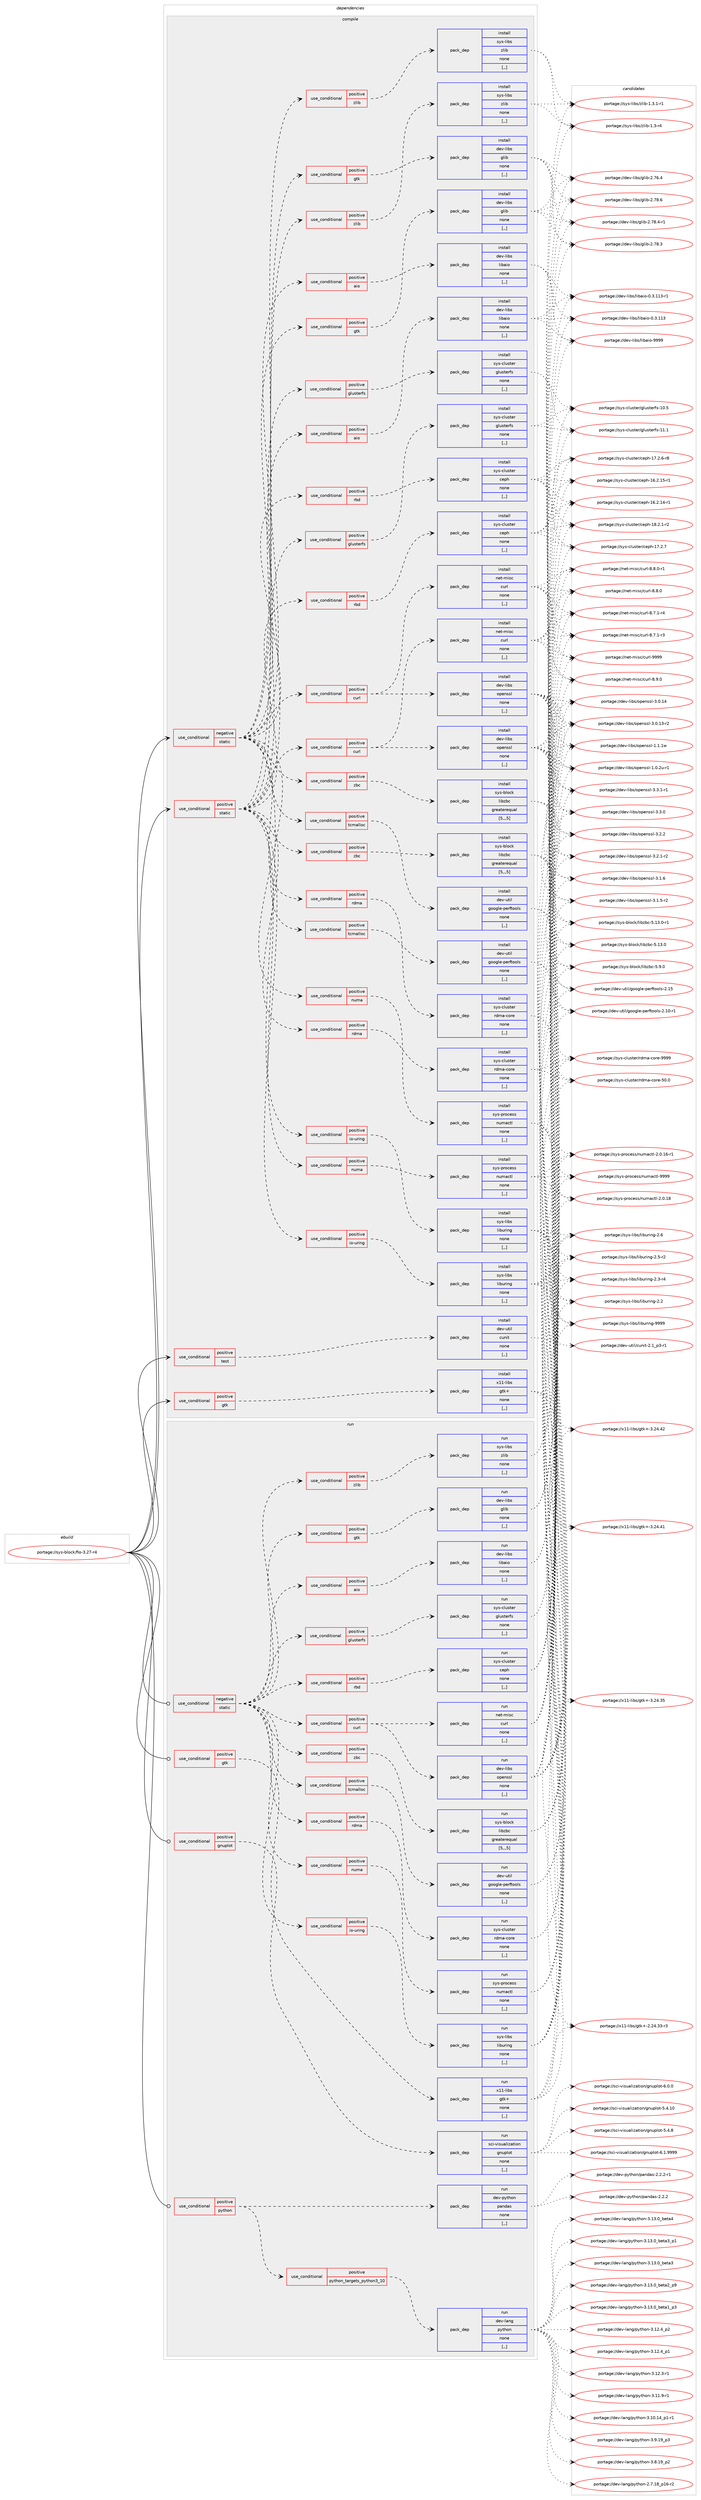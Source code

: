 digraph prolog {

# *************
# Graph options
# *************

newrank=true;
concentrate=true;
compound=true;
graph [rankdir=LR,fontname=Helvetica,fontsize=10,ranksep=1.5];#, ranksep=2.5, nodesep=0.2];
edge  [arrowhead=vee];
node  [fontname=Helvetica,fontsize=10];

# **********
# The ebuild
# **********

subgraph cluster_leftcol {
color=gray;
label=<<i>ebuild</i>>;
id [label="portage://sys-block/fio-3.27-r4", color=red, width=4, href="../sys-block/fio-3.27-r4.svg"];
}

# ****************
# The dependencies
# ****************

subgraph cluster_midcol {
color=gray;
label=<<i>dependencies</i>>;
subgraph cluster_compile {
fillcolor="#eeeeee";
style=filled;
label=<<i>compile</i>>;
subgraph cond113571 {
dependency427970 [label=<<TABLE BORDER="0" CELLBORDER="1" CELLSPACING="0" CELLPADDING="4"><TR><TD ROWSPAN="3" CELLPADDING="10">use_conditional</TD></TR><TR><TD>negative</TD></TR><TR><TD>static</TD></TR></TABLE>>, shape=none, color=red];
subgraph cond113572 {
dependency427971 [label=<<TABLE BORDER="0" CELLBORDER="1" CELLSPACING="0" CELLPADDING="4"><TR><TD ROWSPAN="3" CELLPADDING="10">use_conditional</TD></TR><TR><TD>positive</TD></TR><TR><TD>aio</TD></TR></TABLE>>, shape=none, color=red];
subgraph pack311463 {
dependency427972 [label=<<TABLE BORDER="0" CELLBORDER="1" CELLSPACING="0" CELLPADDING="4" WIDTH="220"><TR><TD ROWSPAN="6" CELLPADDING="30">pack_dep</TD></TR><TR><TD WIDTH="110">install</TD></TR><TR><TD>dev-libs</TD></TR><TR><TD>libaio</TD></TR><TR><TD>none</TD></TR><TR><TD>[,,]</TD></TR></TABLE>>, shape=none, color=blue];
}
dependency427971:e -> dependency427972:w [weight=20,style="dashed",arrowhead="vee"];
}
dependency427970:e -> dependency427971:w [weight=20,style="dashed",arrowhead="vee"];
subgraph cond113573 {
dependency427973 [label=<<TABLE BORDER="0" CELLBORDER="1" CELLSPACING="0" CELLPADDING="4"><TR><TD ROWSPAN="3" CELLPADDING="10">use_conditional</TD></TR><TR><TD>positive</TD></TR><TR><TD>curl</TD></TR></TABLE>>, shape=none, color=red];
subgraph pack311464 {
dependency427974 [label=<<TABLE BORDER="0" CELLBORDER="1" CELLSPACING="0" CELLPADDING="4" WIDTH="220"><TR><TD ROWSPAN="6" CELLPADDING="30">pack_dep</TD></TR><TR><TD WIDTH="110">install</TD></TR><TR><TD>net-misc</TD></TR><TR><TD>curl</TD></TR><TR><TD>none</TD></TR><TR><TD>[,,]</TD></TR></TABLE>>, shape=none, color=blue];
}
dependency427973:e -> dependency427974:w [weight=20,style="dashed",arrowhead="vee"];
subgraph pack311465 {
dependency427975 [label=<<TABLE BORDER="0" CELLBORDER="1" CELLSPACING="0" CELLPADDING="4" WIDTH="220"><TR><TD ROWSPAN="6" CELLPADDING="30">pack_dep</TD></TR><TR><TD WIDTH="110">install</TD></TR><TR><TD>dev-libs</TD></TR><TR><TD>openssl</TD></TR><TR><TD>none</TD></TR><TR><TD>[,,]</TD></TR></TABLE>>, shape=none, color=blue];
}
dependency427973:e -> dependency427975:w [weight=20,style="dashed",arrowhead="vee"];
}
dependency427970:e -> dependency427973:w [weight=20,style="dashed",arrowhead="vee"];
subgraph cond113574 {
dependency427976 [label=<<TABLE BORDER="0" CELLBORDER="1" CELLSPACING="0" CELLPADDING="4"><TR><TD ROWSPAN="3" CELLPADDING="10">use_conditional</TD></TR><TR><TD>positive</TD></TR><TR><TD>glusterfs</TD></TR></TABLE>>, shape=none, color=red];
subgraph pack311466 {
dependency427977 [label=<<TABLE BORDER="0" CELLBORDER="1" CELLSPACING="0" CELLPADDING="4" WIDTH="220"><TR><TD ROWSPAN="6" CELLPADDING="30">pack_dep</TD></TR><TR><TD WIDTH="110">install</TD></TR><TR><TD>sys-cluster</TD></TR><TR><TD>glusterfs</TD></TR><TR><TD>none</TD></TR><TR><TD>[,,]</TD></TR></TABLE>>, shape=none, color=blue];
}
dependency427976:e -> dependency427977:w [weight=20,style="dashed",arrowhead="vee"];
}
dependency427970:e -> dependency427976:w [weight=20,style="dashed",arrowhead="vee"];
subgraph cond113575 {
dependency427978 [label=<<TABLE BORDER="0" CELLBORDER="1" CELLSPACING="0" CELLPADDING="4"><TR><TD ROWSPAN="3" CELLPADDING="10">use_conditional</TD></TR><TR><TD>positive</TD></TR><TR><TD>gtk</TD></TR></TABLE>>, shape=none, color=red];
subgraph pack311467 {
dependency427979 [label=<<TABLE BORDER="0" CELLBORDER="1" CELLSPACING="0" CELLPADDING="4" WIDTH="220"><TR><TD ROWSPAN="6" CELLPADDING="30">pack_dep</TD></TR><TR><TD WIDTH="110">install</TD></TR><TR><TD>dev-libs</TD></TR><TR><TD>glib</TD></TR><TR><TD>none</TD></TR><TR><TD>[,,]</TD></TR></TABLE>>, shape=none, color=blue];
}
dependency427978:e -> dependency427979:w [weight=20,style="dashed",arrowhead="vee"];
}
dependency427970:e -> dependency427978:w [weight=20,style="dashed",arrowhead="vee"];
subgraph cond113576 {
dependency427980 [label=<<TABLE BORDER="0" CELLBORDER="1" CELLSPACING="0" CELLPADDING="4"><TR><TD ROWSPAN="3" CELLPADDING="10">use_conditional</TD></TR><TR><TD>positive</TD></TR><TR><TD>io-uring</TD></TR></TABLE>>, shape=none, color=red];
subgraph pack311468 {
dependency427981 [label=<<TABLE BORDER="0" CELLBORDER="1" CELLSPACING="0" CELLPADDING="4" WIDTH="220"><TR><TD ROWSPAN="6" CELLPADDING="30">pack_dep</TD></TR><TR><TD WIDTH="110">install</TD></TR><TR><TD>sys-libs</TD></TR><TR><TD>liburing</TD></TR><TR><TD>none</TD></TR><TR><TD>[,,]</TD></TR></TABLE>>, shape=none, color=blue];
}
dependency427980:e -> dependency427981:w [weight=20,style="dashed",arrowhead="vee"];
}
dependency427970:e -> dependency427980:w [weight=20,style="dashed",arrowhead="vee"];
subgraph cond113577 {
dependency427982 [label=<<TABLE BORDER="0" CELLBORDER="1" CELLSPACING="0" CELLPADDING="4"><TR><TD ROWSPAN="3" CELLPADDING="10">use_conditional</TD></TR><TR><TD>positive</TD></TR><TR><TD>numa</TD></TR></TABLE>>, shape=none, color=red];
subgraph pack311469 {
dependency427983 [label=<<TABLE BORDER="0" CELLBORDER="1" CELLSPACING="0" CELLPADDING="4" WIDTH="220"><TR><TD ROWSPAN="6" CELLPADDING="30">pack_dep</TD></TR><TR><TD WIDTH="110">install</TD></TR><TR><TD>sys-process</TD></TR><TR><TD>numactl</TD></TR><TR><TD>none</TD></TR><TR><TD>[,,]</TD></TR></TABLE>>, shape=none, color=blue];
}
dependency427982:e -> dependency427983:w [weight=20,style="dashed",arrowhead="vee"];
}
dependency427970:e -> dependency427982:w [weight=20,style="dashed",arrowhead="vee"];
subgraph cond113578 {
dependency427984 [label=<<TABLE BORDER="0" CELLBORDER="1" CELLSPACING="0" CELLPADDING="4"><TR><TD ROWSPAN="3" CELLPADDING="10">use_conditional</TD></TR><TR><TD>positive</TD></TR><TR><TD>rbd</TD></TR></TABLE>>, shape=none, color=red];
subgraph pack311470 {
dependency427985 [label=<<TABLE BORDER="0" CELLBORDER="1" CELLSPACING="0" CELLPADDING="4" WIDTH="220"><TR><TD ROWSPAN="6" CELLPADDING="30">pack_dep</TD></TR><TR><TD WIDTH="110">install</TD></TR><TR><TD>sys-cluster</TD></TR><TR><TD>ceph</TD></TR><TR><TD>none</TD></TR><TR><TD>[,,]</TD></TR></TABLE>>, shape=none, color=blue];
}
dependency427984:e -> dependency427985:w [weight=20,style="dashed",arrowhead="vee"];
}
dependency427970:e -> dependency427984:w [weight=20,style="dashed",arrowhead="vee"];
subgraph cond113579 {
dependency427986 [label=<<TABLE BORDER="0" CELLBORDER="1" CELLSPACING="0" CELLPADDING="4"><TR><TD ROWSPAN="3" CELLPADDING="10">use_conditional</TD></TR><TR><TD>positive</TD></TR><TR><TD>rdma</TD></TR></TABLE>>, shape=none, color=red];
subgraph pack311471 {
dependency427987 [label=<<TABLE BORDER="0" CELLBORDER="1" CELLSPACING="0" CELLPADDING="4" WIDTH="220"><TR><TD ROWSPAN="6" CELLPADDING="30">pack_dep</TD></TR><TR><TD WIDTH="110">install</TD></TR><TR><TD>sys-cluster</TD></TR><TR><TD>rdma-core</TD></TR><TR><TD>none</TD></TR><TR><TD>[,,]</TD></TR></TABLE>>, shape=none, color=blue];
}
dependency427986:e -> dependency427987:w [weight=20,style="dashed",arrowhead="vee"];
}
dependency427970:e -> dependency427986:w [weight=20,style="dashed",arrowhead="vee"];
subgraph cond113580 {
dependency427988 [label=<<TABLE BORDER="0" CELLBORDER="1" CELLSPACING="0" CELLPADDING="4"><TR><TD ROWSPAN="3" CELLPADDING="10">use_conditional</TD></TR><TR><TD>positive</TD></TR><TR><TD>tcmalloc</TD></TR></TABLE>>, shape=none, color=red];
subgraph pack311472 {
dependency427989 [label=<<TABLE BORDER="0" CELLBORDER="1" CELLSPACING="0" CELLPADDING="4" WIDTH="220"><TR><TD ROWSPAN="6" CELLPADDING="30">pack_dep</TD></TR><TR><TD WIDTH="110">install</TD></TR><TR><TD>dev-util</TD></TR><TR><TD>google-perftools</TD></TR><TR><TD>none</TD></TR><TR><TD>[,,]</TD></TR></TABLE>>, shape=none, color=blue];
}
dependency427988:e -> dependency427989:w [weight=20,style="dashed",arrowhead="vee"];
}
dependency427970:e -> dependency427988:w [weight=20,style="dashed",arrowhead="vee"];
subgraph cond113581 {
dependency427990 [label=<<TABLE BORDER="0" CELLBORDER="1" CELLSPACING="0" CELLPADDING="4"><TR><TD ROWSPAN="3" CELLPADDING="10">use_conditional</TD></TR><TR><TD>positive</TD></TR><TR><TD>zbc</TD></TR></TABLE>>, shape=none, color=red];
subgraph pack311473 {
dependency427991 [label=<<TABLE BORDER="0" CELLBORDER="1" CELLSPACING="0" CELLPADDING="4" WIDTH="220"><TR><TD ROWSPAN="6" CELLPADDING="30">pack_dep</TD></TR><TR><TD WIDTH="110">install</TD></TR><TR><TD>sys-block</TD></TR><TR><TD>libzbc</TD></TR><TR><TD>greaterequal</TD></TR><TR><TD>[5,,,5]</TD></TR></TABLE>>, shape=none, color=blue];
}
dependency427990:e -> dependency427991:w [weight=20,style="dashed",arrowhead="vee"];
}
dependency427970:e -> dependency427990:w [weight=20,style="dashed",arrowhead="vee"];
subgraph cond113582 {
dependency427992 [label=<<TABLE BORDER="0" CELLBORDER="1" CELLSPACING="0" CELLPADDING="4"><TR><TD ROWSPAN="3" CELLPADDING="10">use_conditional</TD></TR><TR><TD>positive</TD></TR><TR><TD>zlib</TD></TR></TABLE>>, shape=none, color=red];
subgraph pack311474 {
dependency427993 [label=<<TABLE BORDER="0" CELLBORDER="1" CELLSPACING="0" CELLPADDING="4" WIDTH="220"><TR><TD ROWSPAN="6" CELLPADDING="30">pack_dep</TD></TR><TR><TD WIDTH="110">install</TD></TR><TR><TD>sys-libs</TD></TR><TR><TD>zlib</TD></TR><TR><TD>none</TD></TR><TR><TD>[,,]</TD></TR></TABLE>>, shape=none, color=blue];
}
dependency427992:e -> dependency427993:w [weight=20,style="dashed",arrowhead="vee"];
}
dependency427970:e -> dependency427992:w [weight=20,style="dashed",arrowhead="vee"];
}
id:e -> dependency427970:w [weight=20,style="solid",arrowhead="vee"];
subgraph cond113583 {
dependency427994 [label=<<TABLE BORDER="0" CELLBORDER="1" CELLSPACING="0" CELLPADDING="4"><TR><TD ROWSPAN="3" CELLPADDING="10">use_conditional</TD></TR><TR><TD>positive</TD></TR><TR><TD>gtk</TD></TR></TABLE>>, shape=none, color=red];
subgraph pack311475 {
dependency427995 [label=<<TABLE BORDER="0" CELLBORDER="1" CELLSPACING="0" CELLPADDING="4" WIDTH="220"><TR><TD ROWSPAN="6" CELLPADDING="30">pack_dep</TD></TR><TR><TD WIDTH="110">install</TD></TR><TR><TD>x11-libs</TD></TR><TR><TD>gtk+</TD></TR><TR><TD>none</TD></TR><TR><TD>[,,]</TD></TR></TABLE>>, shape=none, color=blue];
}
dependency427994:e -> dependency427995:w [weight=20,style="dashed",arrowhead="vee"];
}
id:e -> dependency427994:w [weight=20,style="solid",arrowhead="vee"];
subgraph cond113584 {
dependency427996 [label=<<TABLE BORDER="0" CELLBORDER="1" CELLSPACING="0" CELLPADDING="4"><TR><TD ROWSPAN="3" CELLPADDING="10">use_conditional</TD></TR><TR><TD>positive</TD></TR><TR><TD>static</TD></TR></TABLE>>, shape=none, color=red];
subgraph cond113585 {
dependency427997 [label=<<TABLE BORDER="0" CELLBORDER="1" CELLSPACING="0" CELLPADDING="4"><TR><TD ROWSPAN="3" CELLPADDING="10">use_conditional</TD></TR><TR><TD>positive</TD></TR><TR><TD>aio</TD></TR></TABLE>>, shape=none, color=red];
subgraph pack311476 {
dependency427998 [label=<<TABLE BORDER="0" CELLBORDER="1" CELLSPACING="0" CELLPADDING="4" WIDTH="220"><TR><TD ROWSPAN="6" CELLPADDING="30">pack_dep</TD></TR><TR><TD WIDTH="110">install</TD></TR><TR><TD>dev-libs</TD></TR><TR><TD>libaio</TD></TR><TR><TD>none</TD></TR><TR><TD>[,,]</TD></TR></TABLE>>, shape=none, color=blue];
}
dependency427997:e -> dependency427998:w [weight=20,style="dashed",arrowhead="vee"];
}
dependency427996:e -> dependency427997:w [weight=20,style="dashed",arrowhead="vee"];
subgraph cond113586 {
dependency427999 [label=<<TABLE BORDER="0" CELLBORDER="1" CELLSPACING="0" CELLPADDING="4"><TR><TD ROWSPAN="3" CELLPADDING="10">use_conditional</TD></TR><TR><TD>positive</TD></TR><TR><TD>curl</TD></TR></TABLE>>, shape=none, color=red];
subgraph pack311477 {
dependency428000 [label=<<TABLE BORDER="0" CELLBORDER="1" CELLSPACING="0" CELLPADDING="4" WIDTH="220"><TR><TD ROWSPAN="6" CELLPADDING="30">pack_dep</TD></TR><TR><TD WIDTH="110">install</TD></TR><TR><TD>net-misc</TD></TR><TR><TD>curl</TD></TR><TR><TD>none</TD></TR><TR><TD>[,,]</TD></TR></TABLE>>, shape=none, color=blue];
}
dependency427999:e -> dependency428000:w [weight=20,style="dashed",arrowhead="vee"];
subgraph pack311478 {
dependency428001 [label=<<TABLE BORDER="0" CELLBORDER="1" CELLSPACING="0" CELLPADDING="4" WIDTH="220"><TR><TD ROWSPAN="6" CELLPADDING="30">pack_dep</TD></TR><TR><TD WIDTH="110">install</TD></TR><TR><TD>dev-libs</TD></TR><TR><TD>openssl</TD></TR><TR><TD>none</TD></TR><TR><TD>[,,]</TD></TR></TABLE>>, shape=none, color=blue];
}
dependency427999:e -> dependency428001:w [weight=20,style="dashed",arrowhead="vee"];
}
dependency427996:e -> dependency427999:w [weight=20,style="dashed",arrowhead="vee"];
subgraph cond113587 {
dependency428002 [label=<<TABLE BORDER="0" CELLBORDER="1" CELLSPACING="0" CELLPADDING="4"><TR><TD ROWSPAN="3" CELLPADDING="10">use_conditional</TD></TR><TR><TD>positive</TD></TR><TR><TD>glusterfs</TD></TR></TABLE>>, shape=none, color=red];
subgraph pack311479 {
dependency428003 [label=<<TABLE BORDER="0" CELLBORDER="1" CELLSPACING="0" CELLPADDING="4" WIDTH="220"><TR><TD ROWSPAN="6" CELLPADDING="30">pack_dep</TD></TR><TR><TD WIDTH="110">install</TD></TR><TR><TD>sys-cluster</TD></TR><TR><TD>glusterfs</TD></TR><TR><TD>none</TD></TR><TR><TD>[,,]</TD></TR></TABLE>>, shape=none, color=blue];
}
dependency428002:e -> dependency428003:w [weight=20,style="dashed",arrowhead="vee"];
}
dependency427996:e -> dependency428002:w [weight=20,style="dashed",arrowhead="vee"];
subgraph cond113588 {
dependency428004 [label=<<TABLE BORDER="0" CELLBORDER="1" CELLSPACING="0" CELLPADDING="4"><TR><TD ROWSPAN="3" CELLPADDING="10">use_conditional</TD></TR><TR><TD>positive</TD></TR><TR><TD>gtk</TD></TR></TABLE>>, shape=none, color=red];
subgraph pack311480 {
dependency428005 [label=<<TABLE BORDER="0" CELLBORDER="1" CELLSPACING="0" CELLPADDING="4" WIDTH="220"><TR><TD ROWSPAN="6" CELLPADDING="30">pack_dep</TD></TR><TR><TD WIDTH="110">install</TD></TR><TR><TD>dev-libs</TD></TR><TR><TD>glib</TD></TR><TR><TD>none</TD></TR><TR><TD>[,,]</TD></TR></TABLE>>, shape=none, color=blue];
}
dependency428004:e -> dependency428005:w [weight=20,style="dashed",arrowhead="vee"];
}
dependency427996:e -> dependency428004:w [weight=20,style="dashed",arrowhead="vee"];
subgraph cond113589 {
dependency428006 [label=<<TABLE BORDER="0" CELLBORDER="1" CELLSPACING="0" CELLPADDING="4"><TR><TD ROWSPAN="3" CELLPADDING="10">use_conditional</TD></TR><TR><TD>positive</TD></TR><TR><TD>io-uring</TD></TR></TABLE>>, shape=none, color=red];
subgraph pack311481 {
dependency428007 [label=<<TABLE BORDER="0" CELLBORDER="1" CELLSPACING="0" CELLPADDING="4" WIDTH="220"><TR><TD ROWSPAN="6" CELLPADDING="30">pack_dep</TD></TR><TR><TD WIDTH="110">install</TD></TR><TR><TD>sys-libs</TD></TR><TR><TD>liburing</TD></TR><TR><TD>none</TD></TR><TR><TD>[,,]</TD></TR></TABLE>>, shape=none, color=blue];
}
dependency428006:e -> dependency428007:w [weight=20,style="dashed",arrowhead="vee"];
}
dependency427996:e -> dependency428006:w [weight=20,style="dashed",arrowhead="vee"];
subgraph cond113590 {
dependency428008 [label=<<TABLE BORDER="0" CELLBORDER="1" CELLSPACING="0" CELLPADDING="4"><TR><TD ROWSPAN="3" CELLPADDING="10">use_conditional</TD></TR><TR><TD>positive</TD></TR><TR><TD>numa</TD></TR></TABLE>>, shape=none, color=red];
subgraph pack311482 {
dependency428009 [label=<<TABLE BORDER="0" CELLBORDER="1" CELLSPACING="0" CELLPADDING="4" WIDTH="220"><TR><TD ROWSPAN="6" CELLPADDING="30">pack_dep</TD></TR><TR><TD WIDTH="110">install</TD></TR><TR><TD>sys-process</TD></TR><TR><TD>numactl</TD></TR><TR><TD>none</TD></TR><TR><TD>[,,]</TD></TR></TABLE>>, shape=none, color=blue];
}
dependency428008:e -> dependency428009:w [weight=20,style="dashed",arrowhead="vee"];
}
dependency427996:e -> dependency428008:w [weight=20,style="dashed",arrowhead="vee"];
subgraph cond113591 {
dependency428010 [label=<<TABLE BORDER="0" CELLBORDER="1" CELLSPACING="0" CELLPADDING="4"><TR><TD ROWSPAN="3" CELLPADDING="10">use_conditional</TD></TR><TR><TD>positive</TD></TR><TR><TD>rbd</TD></TR></TABLE>>, shape=none, color=red];
subgraph pack311483 {
dependency428011 [label=<<TABLE BORDER="0" CELLBORDER="1" CELLSPACING="0" CELLPADDING="4" WIDTH="220"><TR><TD ROWSPAN="6" CELLPADDING="30">pack_dep</TD></TR><TR><TD WIDTH="110">install</TD></TR><TR><TD>sys-cluster</TD></TR><TR><TD>ceph</TD></TR><TR><TD>none</TD></TR><TR><TD>[,,]</TD></TR></TABLE>>, shape=none, color=blue];
}
dependency428010:e -> dependency428011:w [weight=20,style="dashed",arrowhead="vee"];
}
dependency427996:e -> dependency428010:w [weight=20,style="dashed",arrowhead="vee"];
subgraph cond113592 {
dependency428012 [label=<<TABLE BORDER="0" CELLBORDER="1" CELLSPACING="0" CELLPADDING="4"><TR><TD ROWSPAN="3" CELLPADDING="10">use_conditional</TD></TR><TR><TD>positive</TD></TR><TR><TD>rdma</TD></TR></TABLE>>, shape=none, color=red];
subgraph pack311484 {
dependency428013 [label=<<TABLE BORDER="0" CELLBORDER="1" CELLSPACING="0" CELLPADDING="4" WIDTH="220"><TR><TD ROWSPAN="6" CELLPADDING="30">pack_dep</TD></TR><TR><TD WIDTH="110">install</TD></TR><TR><TD>sys-cluster</TD></TR><TR><TD>rdma-core</TD></TR><TR><TD>none</TD></TR><TR><TD>[,,]</TD></TR></TABLE>>, shape=none, color=blue];
}
dependency428012:e -> dependency428013:w [weight=20,style="dashed",arrowhead="vee"];
}
dependency427996:e -> dependency428012:w [weight=20,style="dashed",arrowhead="vee"];
subgraph cond113593 {
dependency428014 [label=<<TABLE BORDER="0" CELLBORDER="1" CELLSPACING="0" CELLPADDING="4"><TR><TD ROWSPAN="3" CELLPADDING="10">use_conditional</TD></TR><TR><TD>positive</TD></TR><TR><TD>tcmalloc</TD></TR></TABLE>>, shape=none, color=red];
subgraph pack311485 {
dependency428015 [label=<<TABLE BORDER="0" CELLBORDER="1" CELLSPACING="0" CELLPADDING="4" WIDTH="220"><TR><TD ROWSPAN="6" CELLPADDING="30">pack_dep</TD></TR><TR><TD WIDTH="110">install</TD></TR><TR><TD>dev-util</TD></TR><TR><TD>google-perftools</TD></TR><TR><TD>none</TD></TR><TR><TD>[,,]</TD></TR></TABLE>>, shape=none, color=blue];
}
dependency428014:e -> dependency428015:w [weight=20,style="dashed",arrowhead="vee"];
}
dependency427996:e -> dependency428014:w [weight=20,style="dashed",arrowhead="vee"];
subgraph cond113594 {
dependency428016 [label=<<TABLE BORDER="0" CELLBORDER="1" CELLSPACING="0" CELLPADDING="4"><TR><TD ROWSPAN="3" CELLPADDING="10">use_conditional</TD></TR><TR><TD>positive</TD></TR><TR><TD>zbc</TD></TR></TABLE>>, shape=none, color=red];
subgraph pack311486 {
dependency428017 [label=<<TABLE BORDER="0" CELLBORDER="1" CELLSPACING="0" CELLPADDING="4" WIDTH="220"><TR><TD ROWSPAN="6" CELLPADDING="30">pack_dep</TD></TR><TR><TD WIDTH="110">install</TD></TR><TR><TD>sys-block</TD></TR><TR><TD>libzbc</TD></TR><TR><TD>greaterequal</TD></TR><TR><TD>[5,,,5]</TD></TR></TABLE>>, shape=none, color=blue];
}
dependency428016:e -> dependency428017:w [weight=20,style="dashed",arrowhead="vee"];
}
dependency427996:e -> dependency428016:w [weight=20,style="dashed",arrowhead="vee"];
subgraph cond113595 {
dependency428018 [label=<<TABLE BORDER="0" CELLBORDER="1" CELLSPACING="0" CELLPADDING="4"><TR><TD ROWSPAN="3" CELLPADDING="10">use_conditional</TD></TR><TR><TD>positive</TD></TR><TR><TD>zlib</TD></TR></TABLE>>, shape=none, color=red];
subgraph pack311487 {
dependency428019 [label=<<TABLE BORDER="0" CELLBORDER="1" CELLSPACING="0" CELLPADDING="4" WIDTH="220"><TR><TD ROWSPAN="6" CELLPADDING="30">pack_dep</TD></TR><TR><TD WIDTH="110">install</TD></TR><TR><TD>sys-libs</TD></TR><TR><TD>zlib</TD></TR><TR><TD>none</TD></TR><TR><TD>[,,]</TD></TR></TABLE>>, shape=none, color=blue];
}
dependency428018:e -> dependency428019:w [weight=20,style="dashed",arrowhead="vee"];
}
dependency427996:e -> dependency428018:w [weight=20,style="dashed",arrowhead="vee"];
}
id:e -> dependency427996:w [weight=20,style="solid",arrowhead="vee"];
subgraph cond113596 {
dependency428020 [label=<<TABLE BORDER="0" CELLBORDER="1" CELLSPACING="0" CELLPADDING="4"><TR><TD ROWSPAN="3" CELLPADDING="10">use_conditional</TD></TR><TR><TD>positive</TD></TR><TR><TD>test</TD></TR></TABLE>>, shape=none, color=red];
subgraph pack311488 {
dependency428021 [label=<<TABLE BORDER="0" CELLBORDER="1" CELLSPACING="0" CELLPADDING="4" WIDTH="220"><TR><TD ROWSPAN="6" CELLPADDING="30">pack_dep</TD></TR><TR><TD WIDTH="110">install</TD></TR><TR><TD>dev-util</TD></TR><TR><TD>cunit</TD></TR><TR><TD>none</TD></TR><TR><TD>[,,]</TD></TR></TABLE>>, shape=none, color=blue];
}
dependency428020:e -> dependency428021:w [weight=20,style="dashed",arrowhead="vee"];
}
id:e -> dependency428020:w [weight=20,style="solid",arrowhead="vee"];
}
subgraph cluster_compileandrun {
fillcolor="#eeeeee";
style=filled;
label=<<i>compile and run</i>>;
}
subgraph cluster_run {
fillcolor="#eeeeee";
style=filled;
label=<<i>run</i>>;
subgraph cond113597 {
dependency428022 [label=<<TABLE BORDER="0" CELLBORDER="1" CELLSPACING="0" CELLPADDING="4"><TR><TD ROWSPAN="3" CELLPADDING="10">use_conditional</TD></TR><TR><TD>negative</TD></TR><TR><TD>static</TD></TR></TABLE>>, shape=none, color=red];
subgraph cond113598 {
dependency428023 [label=<<TABLE BORDER="0" CELLBORDER="1" CELLSPACING="0" CELLPADDING="4"><TR><TD ROWSPAN="3" CELLPADDING="10">use_conditional</TD></TR><TR><TD>positive</TD></TR><TR><TD>aio</TD></TR></TABLE>>, shape=none, color=red];
subgraph pack311489 {
dependency428024 [label=<<TABLE BORDER="0" CELLBORDER="1" CELLSPACING="0" CELLPADDING="4" WIDTH="220"><TR><TD ROWSPAN="6" CELLPADDING="30">pack_dep</TD></TR><TR><TD WIDTH="110">run</TD></TR><TR><TD>dev-libs</TD></TR><TR><TD>libaio</TD></TR><TR><TD>none</TD></TR><TR><TD>[,,]</TD></TR></TABLE>>, shape=none, color=blue];
}
dependency428023:e -> dependency428024:w [weight=20,style="dashed",arrowhead="vee"];
}
dependency428022:e -> dependency428023:w [weight=20,style="dashed",arrowhead="vee"];
subgraph cond113599 {
dependency428025 [label=<<TABLE BORDER="0" CELLBORDER="1" CELLSPACING="0" CELLPADDING="4"><TR><TD ROWSPAN="3" CELLPADDING="10">use_conditional</TD></TR><TR><TD>positive</TD></TR><TR><TD>curl</TD></TR></TABLE>>, shape=none, color=red];
subgraph pack311490 {
dependency428026 [label=<<TABLE BORDER="0" CELLBORDER="1" CELLSPACING="0" CELLPADDING="4" WIDTH="220"><TR><TD ROWSPAN="6" CELLPADDING="30">pack_dep</TD></TR><TR><TD WIDTH="110">run</TD></TR><TR><TD>net-misc</TD></TR><TR><TD>curl</TD></TR><TR><TD>none</TD></TR><TR><TD>[,,]</TD></TR></TABLE>>, shape=none, color=blue];
}
dependency428025:e -> dependency428026:w [weight=20,style="dashed",arrowhead="vee"];
subgraph pack311491 {
dependency428027 [label=<<TABLE BORDER="0" CELLBORDER="1" CELLSPACING="0" CELLPADDING="4" WIDTH="220"><TR><TD ROWSPAN="6" CELLPADDING="30">pack_dep</TD></TR><TR><TD WIDTH="110">run</TD></TR><TR><TD>dev-libs</TD></TR><TR><TD>openssl</TD></TR><TR><TD>none</TD></TR><TR><TD>[,,]</TD></TR></TABLE>>, shape=none, color=blue];
}
dependency428025:e -> dependency428027:w [weight=20,style="dashed",arrowhead="vee"];
}
dependency428022:e -> dependency428025:w [weight=20,style="dashed",arrowhead="vee"];
subgraph cond113600 {
dependency428028 [label=<<TABLE BORDER="0" CELLBORDER="1" CELLSPACING="0" CELLPADDING="4"><TR><TD ROWSPAN="3" CELLPADDING="10">use_conditional</TD></TR><TR><TD>positive</TD></TR><TR><TD>glusterfs</TD></TR></TABLE>>, shape=none, color=red];
subgraph pack311492 {
dependency428029 [label=<<TABLE BORDER="0" CELLBORDER="1" CELLSPACING="0" CELLPADDING="4" WIDTH="220"><TR><TD ROWSPAN="6" CELLPADDING="30">pack_dep</TD></TR><TR><TD WIDTH="110">run</TD></TR><TR><TD>sys-cluster</TD></TR><TR><TD>glusterfs</TD></TR><TR><TD>none</TD></TR><TR><TD>[,,]</TD></TR></TABLE>>, shape=none, color=blue];
}
dependency428028:e -> dependency428029:w [weight=20,style="dashed",arrowhead="vee"];
}
dependency428022:e -> dependency428028:w [weight=20,style="dashed",arrowhead="vee"];
subgraph cond113601 {
dependency428030 [label=<<TABLE BORDER="0" CELLBORDER="1" CELLSPACING="0" CELLPADDING="4"><TR><TD ROWSPAN="3" CELLPADDING="10">use_conditional</TD></TR><TR><TD>positive</TD></TR><TR><TD>gtk</TD></TR></TABLE>>, shape=none, color=red];
subgraph pack311493 {
dependency428031 [label=<<TABLE BORDER="0" CELLBORDER="1" CELLSPACING="0" CELLPADDING="4" WIDTH="220"><TR><TD ROWSPAN="6" CELLPADDING="30">pack_dep</TD></TR><TR><TD WIDTH="110">run</TD></TR><TR><TD>dev-libs</TD></TR><TR><TD>glib</TD></TR><TR><TD>none</TD></TR><TR><TD>[,,]</TD></TR></TABLE>>, shape=none, color=blue];
}
dependency428030:e -> dependency428031:w [weight=20,style="dashed",arrowhead="vee"];
}
dependency428022:e -> dependency428030:w [weight=20,style="dashed",arrowhead="vee"];
subgraph cond113602 {
dependency428032 [label=<<TABLE BORDER="0" CELLBORDER="1" CELLSPACING="0" CELLPADDING="4"><TR><TD ROWSPAN="3" CELLPADDING="10">use_conditional</TD></TR><TR><TD>positive</TD></TR><TR><TD>io-uring</TD></TR></TABLE>>, shape=none, color=red];
subgraph pack311494 {
dependency428033 [label=<<TABLE BORDER="0" CELLBORDER="1" CELLSPACING="0" CELLPADDING="4" WIDTH="220"><TR><TD ROWSPAN="6" CELLPADDING="30">pack_dep</TD></TR><TR><TD WIDTH="110">run</TD></TR><TR><TD>sys-libs</TD></TR><TR><TD>liburing</TD></TR><TR><TD>none</TD></TR><TR><TD>[,,]</TD></TR></TABLE>>, shape=none, color=blue];
}
dependency428032:e -> dependency428033:w [weight=20,style="dashed",arrowhead="vee"];
}
dependency428022:e -> dependency428032:w [weight=20,style="dashed",arrowhead="vee"];
subgraph cond113603 {
dependency428034 [label=<<TABLE BORDER="0" CELLBORDER="1" CELLSPACING="0" CELLPADDING="4"><TR><TD ROWSPAN="3" CELLPADDING="10">use_conditional</TD></TR><TR><TD>positive</TD></TR><TR><TD>numa</TD></TR></TABLE>>, shape=none, color=red];
subgraph pack311495 {
dependency428035 [label=<<TABLE BORDER="0" CELLBORDER="1" CELLSPACING="0" CELLPADDING="4" WIDTH="220"><TR><TD ROWSPAN="6" CELLPADDING="30">pack_dep</TD></TR><TR><TD WIDTH="110">run</TD></TR><TR><TD>sys-process</TD></TR><TR><TD>numactl</TD></TR><TR><TD>none</TD></TR><TR><TD>[,,]</TD></TR></TABLE>>, shape=none, color=blue];
}
dependency428034:e -> dependency428035:w [weight=20,style="dashed",arrowhead="vee"];
}
dependency428022:e -> dependency428034:w [weight=20,style="dashed",arrowhead="vee"];
subgraph cond113604 {
dependency428036 [label=<<TABLE BORDER="0" CELLBORDER="1" CELLSPACING="0" CELLPADDING="4"><TR><TD ROWSPAN="3" CELLPADDING="10">use_conditional</TD></TR><TR><TD>positive</TD></TR><TR><TD>rbd</TD></TR></TABLE>>, shape=none, color=red];
subgraph pack311496 {
dependency428037 [label=<<TABLE BORDER="0" CELLBORDER="1" CELLSPACING="0" CELLPADDING="4" WIDTH="220"><TR><TD ROWSPAN="6" CELLPADDING="30">pack_dep</TD></TR><TR><TD WIDTH="110">run</TD></TR><TR><TD>sys-cluster</TD></TR><TR><TD>ceph</TD></TR><TR><TD>none</TD></TR><TR><TD>[,,]</TD></TR></TABLE>>, shape=none, color=blue];
}
dependency428036:e -> dependency428037:w [weight=20,style="dashed",arrowhead="vee"];
}
dependency428022:e -> dependency428036:w [weight=20,style="dashed",arrowhead="vee"];
subgraph cond113605 {
dependency428038 [label=<<TABLE BORDER="0" CELLBORDER="1" CELLSPACING="0" CELLPADDING="4"><TR><TD ROWSPAN="3" CELLPADDING="10">use_conditional</TD></TR><TR><TD>positive</TD></TR><TR><TD>rdma</TD></TR></TABLE>>, shape=none, color=red];
subgraph pack311497 {
dependency428039 [label=<<TABLE BORDER="0" CELLBORDER="1" CELLSPACING="0" CELLPADDING="4" WIDTH="220"><TR><TD ROWSPAN="6" CELLPADDING="30">pack_dep</TD></TR><TR><TD WIDTH="110">run</TD></TR><TR><TD>sys-cluster</TD></TR><TR><TD>rdma-core</TD></TR><TR><TD>none</TD></TR><TR><TD>[,,]</TD></TR></TABLE>>, shape=none, color=blue];
}
dependency428038:e -> dependency428039:w [weight=20,style="dashed",arrowhead="vee"];
}
dependency428022:e -> dependency428038:w [weight=20,style="dashed",arrowhead="vee"];
subgraph cond113606 {
dependency428040 [label=<<TABLE BORDER="0" CELLBORDER="1" CELLSPACING="0" CELLPADDING="4"><TR><TD ROWSPAN="3" CELLPADDING="10">use_conditional</TD></TR><TR><TD>positive</TD></TR><TR><TD>tcmalloc</TD></TR></TABLE>>, shape=none, color=red];
subgraph pack311498 {
dependency428041 [label=<<TABLE BORDER="0" CELLBORDER="1" CELLSPACING="0" CELLPADDING="4" WIDTH="220"><TR><TD ROWSPAN="6" CELLPADDING="30">pack_dep</TD></TR><TR><TD WIDTH="110">run</TD></TR><TR><TD>dev-util</TD></TR><TR><TD>google-perftools</TD></TR><TR><TD>none</TD></TR><TR><TD>[,,]</TD></TR></TABLE>>, shape=none, color=blue];
}
dependency428040:e -> dependency428041:w [weight=20,style="dashed",arrowhead="vee"];
}
dependency428022:e -> dependency428040:w [weight=20,style="dashed",arrowhead="vee"];
subgraph cond113607 {
dependency428042 [label=<<TABLE BORDER="0" CELLBORDER="1" CELLSPACING="0" CELLPADDING="4"><TR><TD ROWSPAN="3" CELLPADDING="10">use_conditional</TD></TR><TR><TD>positive</TD></TR><TR><TD>zbc</TD></TR></TABLE>>, shape=none, color=red];
subgraph pack311499 {
dependency428043 [label=<<TABLE BORDER="0" CELLBORDER="1" CELLSPACING="0" CELLPADDING="4" WIDTH="220"><TR><TD ROWSPAN="6" CELLPADDING="30">pack_dep</TD></TR><TR><TD WIDTH="110">run</TD></TR><TR><TD>sys-block</TD></TR><TR><TD>libzbc</TD></TR><TR><TD>greaterequal</TD></TR><TR><TD>[5,,,5]</TD></TR></TABLE>>, shape=none, color=blue];
}
dependency428042:e -> dependency428043:w [weight=20,style="dashed",arrowhead="vee"];
}
dependency428022:e -> dependency428042:w [weight=20,style="dashed",arrowhead="vee"];
subgraph cond113608 {
dependency428044 [label=<<TABLE BORDER="0" CELLBORDER="1" CELLSPACING="0" CELLPADDING="4"><TR><TD ROWSPAN="3" CELLPADDING="10">use_conditional</TD></TR><TR><TD>positive</TD></TR><TR><TD>zlib</TD></TR></TABLE>>, shape=none, color=red];
subgraph pack311500 {
dependency428045 [label=<<TABLE BORDER="0" CELLBORDER="1" CELLSPACING="0" CELLPADDING="4" WIDTH="220"><TR><TD ROWSPAN="6" CELLPADDING="30">pack_dep</TD></TR><TR><TD WIDTH="110">run</TD></TR><TR><TD>sys-libs</TD></TR><TR><TD>zlib</TD></TR><TR><TD>none</TD></TR><TR><TD>[,,]</TD></TR></TABLE>>, shape=none, color=blue];
}
dependency428044:e -> dependency428045:w [weight=20,style="dashed",arrowhead="vee"];
}
dependency428022:e -> dependency428044:w [weight=20,style="dashed",arrowhead="vee"];
}
id:e -> dependency428022:w [weight=20,style="solid",arrowhead="odot"];
subgraph cond113609 {
dependency428046 [label=<<TABLE BORDER="0" CELLBORDER="1" CELLSPACING="0" CELLPADDING="4"><TR><TD ROWSPAN="3" CELLPADDING="10">use_conditional</TD></TR><TR><TD>positive</TD></TR><TR><TD>gnuplot</TD></TR></TABLE>>, shape=none, color=red];
subgraph pack311501 {
dependency428047 [label=<<TABLE BORDER="0" CELLBORDER="1" CELLSPACING="0" CELLPADDING="4" WIDTH="220"><TR><TD ROWSPAN="6" CELLPADDING="30">pack_dep</TD></TR><TR><TD WIDTH="110">run</TD></TR><TR><TD>sci-visualization</TD></TR><TR><TD>gnuplot</TD></TR><TR><TD>none</TD></TR><TR><TD>[,,]</TD></TR></TABLE>>, shape=none, color=blue];
}
dependency428046:e -> dependency428047:w [weight=20,style="dashed",arrowhead="vee"];
}
id:e -> dependency428046:w [weight=20,style="solid",arrowhead="odot"];
subgraph cond113610 {
dependency428048 [label=<<TABLE BORDER="0" CELLBORDER="1" CELLSPACING="0" CELLPADDING="4"><TR><TD ROWSPAN="3" CELLPADDING="10">use_conditional</TD></TR><TR><TD>positive</TD></TR><TR><TD>gtk</TD></TR></TABLE>>, shape=none, color=red];
subgraph pack311502 {
dependency428049 [label=<<TABLE BORDER="0" CELLBORDER="1" CELLSPACING="0" CELLPADDING="4" WIDTH="220"><TR><TD ROWSPAN="6" CELLPADDING="30">pack_dep</TD></TR><TR><TD WIDTH="110">run</TD></TR><TR><TD>x11-libs</TD></TR><TR><TD>gtk+</TD></TR><TR><TD>none</TD></TR><TR><TD>[,,]</TD></TR></TABLE>>, shape=none, color=blue];
}
dependency428048:e -> dependency428049:w [weight=20,style="dashed",arrowhead="vee"];
}
id:e -> dependency428048:w [weight=20,style="solid",arrowhead="odot"];
subgraph cond113611 {
dependency428050 [label=<<TABLE BORDER="0" CELLBORDER="1" CELLSPACING="0" CELLPADDING="4"><TR><TD ROWSPAN="3" CELLPADDING="10">use_conditional</TD></TR><TR><TD>positive</TD></TR><TR><TD>python</TD></TR></TABLE>>, shape=none, color=red];
subgraph cond113612 {
dependency428051 [label=<<TABLE BORDER="0" CELLBORDER="1" CELLSPACING="0" CELLPADDING="4"><TR><TD ROWSPAN="3" CELLPADDING="10">use_conditional</TD></TR><TR><TD>positive</TD></TR><TR><TD>python_targets_python3_10</TD></TR></TABLE>>, shape=none, color=red];
subgraph pack311503 {
dependency428052 [label=<<TABLE BORDER="0" CELLBORDER="1" CELLSPACING="0" CELLPADDING="4" WIDTH="220"><TR><TD ROWSPAN="6" CELLPADDING="30">pack_dep</TD></TR><TR><TD WIDTH="110">run</TD></TR><TR><TD>dev-lang</TD></TR><TR><TD>python</TD></TR><TR><TD>none</TD></TR><TR><TD>[,,]</TD></TR></TABLE>>, shape=none, color=blue];
}
dependency428051:e -> dependency428052:w [weight=20,style="dashed",arrowhead="vee"];
}
dependency428050:e -> dependency428051:w [weight=20,style="dashed",arrowhead="vee"];
subgraph pack311504 {
dependency428053 [label=<<TABLE BORDER="0" CELLBORDER="1" CELLSPACING="0" CELLPADDING="4" WIDTH="220"><TR><TD ROWSPAN="6" CELLPADDING="30">pack_dep</TD></TR><TR><TD WIDTH="110">run</TD></TR><TR><TD>dev-python</TD></TR><TR><TD>pandas</TD></TR><TR><TD>none</TD></TR><TR><TD>[,,]</TD></TR></TABLE>>, shape=none, color=blue];
}
dependency428050:e -> dependency428053:w [weight=20,style="dashed",arrowhead="vee"];
}
id:e -> dependency428050:w [weight=20,style="solid",arrowhead="odot"];
}
}

# **************
# The candidates
# **************

subgraph cluster_choices {
rank=same;
color=gray;
label=<<i>candidates</i>>;

subgraph choice311463 {
color=black;
nodesep=1;
choice10010111845108105981154710810598971051114557575757 [label="portage://dev-libs/libaio-9999", color=red, width=4,href="../dev-libs/libaio-9999.svg"];
choice100101118451081059811547108105989710511145484651464949514511449 [label="portage://dev-libs/libaio-0.3.113-r1", color=red, width=4,href="../dev-libs/libaio-0.3.113-r1.svg"];
choice10010111845108105981154710810598971051114548465146494951 [label="portage://dev-libs/libaio-0.3.113", color=red, width=4,href="../dev-libs/libaio-0.3.113.svg"];
dependency427972:e -> choice10010111845108105981154710810598971051114557575757:w [style=dotted,weight="100"];
dependency427972:e -> choice100101118451081059811547108105989710511145484651464949514511449:w [style=dotted,weight="100"];
dependency427972:e -> choice10010111845108105981154710810598971051114548465146494951:w [style=dotted,weight="100"];
}
subgraph choice311464 {
color=black;
nodesep=1;
choice110101116451091051159947991171141084557575757 [label="portage://net-misc/curl-9999", color=red, width=4,href="../net-misc/curl-9999.svg"];
choice11010111645109105115994799117114108455646574648 [label="portage://net-misc/curl-8.9.0", color=red, width=4,href="../net-misc/curl-8.9.0.svg"];
choice110101116451091051159947991171141084556465646484511449 [label="portage://net-misc/curl-8.8.0-r1", color=red, width=4,href="../net-misc/curl-8.8.0-r1.svg"];
choice11010111645109105115994799117114108455646564648 [label="portage://net-misc/curl-8.8.0", color=red, width=4,href="../net-misc/curl-8.8.0.svg"];
choice110101116451091051159947991171141084556465546494511452 [label="portage://net-misc/curl-8.7.1-r4", color=red, width=4,href="../net-misc/curl-8.7.1-r4.svg"];
choice110101116451091051159947991171141084556465546494511451 [label="portage://net-misc/curl-8.7.1-r3", color=red, width=4,href="../net-misc/curl-8.7.1-r3.svg"];
dependency427974:e -> choice110101116451091051159947991171141084557575757:w [style=dotted,weight="100"];
dependency427974:e -> choice11010111645109105115994799117114108455646574648:w [style=dotted,weight="100"];
dependency427974:e -> choice110101116451091051159947991171141084556465646484511449:w [style=dotted,weight="100"];
dependency427974:e -> choice11010111645109105115994799117114108455646564648:w [style=dotted,weight="100"];
dependency427974:e -> choice110101116451091051159947991171141084556465546494511452:w [style=dotted,weight="100"];
dependency427974:e -> choice110101116451091051159947991171141084556465546494511451:w [style=dotted,weight="100"];
}
subgraph choice311465 {
color=black;
nodesep=1;
choice1001011184510810598115471111121011101151151084551465146494511449 [label="portage://dev-libs/openssl-3.3.1-r1", color=red, width=4,href="../dev-libs/openssl-3.3.1-r1.svg"];
choice100101118451081059811547111112101110115115108455146514648 [label="portage://dev-libs/openssl-3.3.0", color=red, width=4,href="../dev-libs/openssl-3.3.0.svg"];
choice100101118451081059811547111112101110115115108455146504650 [label="portage://dev-libs/openssl-3.2.2", color=red, width=4,href="../dev-libs/openssl-3.2.2.svg"];
choice1001011184510810598115471111121011101151151084551465046494511450 [label="portage://dev-libs/openssl-3.2.1-r2", color=red, width=4,href="../dev-libs/openssl-3.2.1-r2.svg"];
choice100101118451081059811547111112101110115115108455146494654 [label="portage://dev-libs/openssl-3.1.6", color=red, width=4,href="../dev-libs/openssl-3.1.6.svg"];
choice1001011184510810598115471111121011101151151084551464946534511450 [label="portage://dev-libs/openssl-3.1.5-r2", color=red, width=4,href="../dev-libs/openssl-3.1.5-r2.svg"];
choice10010111845108105981154711111210111011511510845514648464952 [label="portage://dev-libs/openssl-3.0.14", color=red, width=4,href="../dev-libs/openssl-3.0.14.svg"];
choice100101118451081059811547111112101110115115108455146484649514511450 [label="portage://dev-libs/openssl-3.0.13-r2", color=red, width=4,href="../dev-libs/openssl-3.0.13-r2.svg"];
choice100101118451081059811547111112101110115115108454946494649119 [label="portage://dev-libs/openssl-1.1.1w", color=red, width=4,href="../dev-libs/openssl-1.1.1w.svg"];
choice1001011184510810598115471111121011101151151084549464846501174511449 [label="portage://dev-libs/openssl-1.0.2u-r1", color=red, width=4,href="../dev-libs/openssl-1.0.2u-r1.svg"];
dependency427975:e -> choice1001011184510810598115471111121011101151151084551465146494511449:w [style=dotted,weight="100"];
dependency427975:e -> choice100101118451081059811547111112101110115115108455146514648:w [style=dotted,weight="100"];
dependency427975:e -> choice100101118451081059811547111112101110115115108455146504650:w [style=dotted,weight="100"];
dependency427975:e -> choice1001011184510810598115471111121011101151151084551465046494511450:w [style=dotted,weight="100"];
dependency427975:e -> choice100101118451081059811547111112101110115115108455146494654:w [style=dotted,weight="100"];
dependency427975:e -> choice1001011184510810598115471111121011101151151084551464946534511450:w [style=dotted,weight="100"];
dependency427975:e -> choice10010111845108105981154711111210111011511510845514648464952:w [style=dotted,weight="100"];
dependency427975:e -> choice100101118451081059811547111112101110115115108455146484649514511450:w [style=dotted,weight="100"];
dependency427975:e -> choice100101118451081059811547111112101110115115108454946494649119:w [style=dotted,weight="100"];
dependency427975:e -> choice1001011184510810598115471111121011101151151084549464846501174511449:w [style=dotted,weight="100"];
}
subgraph choice311466 {
color=black;
nodesep=1;
choice1151211154599108117115116101114471031081171151161011141021154549494649 [label="portage://sys-cluster/glusterfs-11.1", color=red, width=4,href="../sys-cluster/glusterfs-11.1.svg"];
choice1151211154599108117115116101114471031081171151161011141021154549484653 [label="portage://sys-cluster/glusterfs-10.5", color=red, width=4,href="../sys-cluster/glusterfs-10.5.svg"];
dependency427977:e -> choice1151211154599108117115116101114471031081171151161011141021154549494649:w [style=dotted,weight="100"];
dependency427977:e -> choice1151211154599108117115116101114471031081171151161011141021154549484653:w [style=dotted,weight="100"];
}
subgraph choice311467 {
color=black;
nodesep=1;
choice1001011184510810598115471031081059845504655564654 [label="portage://dev-libs/glib-2.78.6", color=red, width=4,href="../dev-libs/glib-2.78.6.svg"];
choice10010111845108105981154710310810598455046555646524511449 [label="portage://dev-libs/glib-2.78.4-r1", color=red, width=4,href="../dev-libs/glib-2.78.4-r1.svg"];
choice1001011184510810598115471031081059845504655564651 [label="portage://dev-libs/glib-2.78.3", color=red, width=4,href="../dev-libs/glib-2.78.3.svg"];
choice1001011184510810598115471031081059845504655544652 [label="portage://dev-libs/glib-2.76.4", color=red, width=4,href="../dev-libs/glib-2.76.4.svg"];
dependency427979:e -> choice1001011184510810598115471031081059845504655564654:w [style=dotted,weight="100"];
dependency427979:e -> choice10010111845108105981154710310810598455046555646524511449:w [style=dotted,weight="100"];
dependency427979:e -> choice1001011184510810598115471031081059845504655564651:w [style=dotted,weight="100"];
dependency427979:e -> choice1001011184510810598115471031081059845504655544652:w [style=dotted,weight="100"];
}
subgraph choice311468 {
color=black;
nodesep=1;
choice115121115451081059811547108105981171141051101034557575757 [label="portage://sys-libs/liburing-9999", color=red, width=4,href="../sys-libs/liburing-9999.svg"];
choice1151211154510810598115471081059811711410511010345504654 [label="portage://sys-libs/liburing-2.6", color=red, width=4,href="../sys-libs/liburing-2.6.svg"];
choice11512111545108105981154710810598117114105110103455046534511450 [label="portage://sys-libs/liburing-2.5-r2", color=red, width=4,href="../sys-libs/liburing-2.5-r2.svg"];
choice11512111545108105981154710810598117114105110103455046514511452 [label="portage://sys-libs/liburing-2.3-r4", color=red, width=4,href="../sys-libs/liburing-2.3-r4.svg"];
choice1151211154510810598115471081059811711410511010345504650 [label="portage://sys-libs/liburing-2.2", color=red, width=4,href="../sys-libs/liburing-2.2.svg"];
dependency427981:e -> choice115121115451081059811547108105981171141051101034557575757:w [style=dotted,weight="100"];
dependency427981:e -> choice1151211154510810598115471081059811711410511010345504654:w [style=dotted,weight="100"];
dependency427981:e -> choice11512111545108105981154710810598117114105110103455046534511450:w [style=dotted,weight="100"];
dependency427981:e -> choice11512111545108105981154710810598117114105110103455046514511452:w [style=dotted,weight="100"];
dependency427981:e -> choice1151211154510810598115471081059811711410511010345504650:w [style=dotted,weight="100"];
}
subgraph choice311469 {
color=black;
nodesep=1;
choice11512111545112114111991011151154711011710997991161084557575757 [label="portage://sys-process/numactl-9999", color=red, width=4,href="../sys-process/numactl-9999.svg"];
choice115121115451121141119910111511547110117109979911610845504648464956 [label="portage://sys-process/numactl-2.0.18", color=red, width=4,href="../sys-process/numactl-2.0.18.svg"];
choice1151211154511211411199101115115471101171099799116108455046484649544511449 [label="portage://sys-process/numactl-2.0.16-r1", color=red, width=4,href="../sys-process/numactl-2.0.16-r1.svg"];
dependency427983:e -> choice11512111545112114111991011151154711011710997991161084557575757:w [style=dotted,weight="100"];
dependency427983:e -> choice115121115451121141119910111511547110117109979911610845504648464956:w [style=dotted,weight="100"];
dependency427983:e -> choice1151211154511211411199101115115471101171099799116108455046484649544511449:w [style=dotted,weight="100"];
}
subgraph choice311470 {
color=black;
nodesep=1;
choice11512111545991081171151161011144799101112104454956465046494511450 [label="portage://sys-cluster/ceph-18.2.1-r2", color=red, width=4,href="../sys-cluster/ceph-18.2.1-r2.svg"];
choice1151211154599108117115116101114479910111210445495546504655 [label="portage://sys-cluster/ceph-17.2.7", color=red, width=4,href="../sys-cluster/ceph-17.2.7.svg"];
choice11512111545991081171151161011144799101112104454955465046544511456 [label="portage://sys-cluster/ceph-17.2.6-r8", color=red, width=4,href="../sys-cluster/ceph-17.2.6-r8.svg"];
choice1151211154599108117115116101114479910111210445495446504649534511449 [label="portage://sys-cluster/ceph-16.2.15-r1", color=red, width=4,href="../sys-cluster/ceph-16.2.15-r1.svg"];
choice1151211154599108117115116101114479910111210445495446504649524511449 [label="portage://sys-cluster/ceph-16.2.14-r1", color=red, width=4,href="../sys-cluster/ceph-16.2.14-r1.svg"];
dependency427985:e -> choice11512111545991081171151161011144799101112104454956465046494511450:w [style=dotted,weight="100"];
dependency427985:e -> choice1151211154599108117115116101114479910111210445495546504655:w [style=dotted,weight="100"];
dependency427985:e -> choice11512111545991081171151161011144799101112104454955465046544511456:w [style=dotted,weight="100"];
dependency427985:e -> choice1151211154599108117115116101114479910111210445495446504649534511449:w [style=dotted,weight="100"];
dependency427985:e -> choice1151211154599108117115116101114479910111210445495446504649524511449:w [style=dotted,weight="100"];
}
subgraph choice311471 {
color=black;
nodesep=1;
choice1151211154599108117115116101114471141001099745991111141014557575757 [label="portage://sys-cluster/rdma-core-9999", color=red, width=4,href="../sys-cluster/rdma-core-9999.svg"];
choice1151211154599108117115116101114471141001099745991111141014553484648 [label="portage://sys-cluster/rdma-core-50.0", color=red, width=4,href="../sys-cluster/rdma-core-50.0.svg"];
dependency427987:e -> choice1151211154599108117115116101114471141001099745991111141014557575757:w [style=dotted,weight="100"];
dependency427987:e -> choice1151211154599108117115116101114471141001099745991111141014553484648:w [style=dotted,weight="100"];
}
subgraph choice311472 {
color=black;
nodesep=1;
choice1001011184511711610510847103111111103108101451121011141021161111111081154550464953 [label="portage://dev-util/google-perftools-2.15", color=red, width=4,href="../dev-util/google-perftools-2.15.svg"];
choice10010111845117116105108471031111111031081014511210111410211611111110811545504649484511449 [label="portage://dev-util/google-perftools-2.10-r1", color=red, width=4,href="../dev-util/google-perftools-2.10-r1.svg"];
dependency427989:e -> choice1001011184511711610510847103111111103108101451121011141021161111111081154550464953:w [style=dotted,weight="100"];
dependency427989:e -> choice10010111845117116105108471031111111031081014511210111410211611111110811545504649484511449:w [style=dotted,weight="100"];
}
subgraph choice311473 {
color=black;
nodesep=1;
choice11512111545981081119910747108105981229899455346495146484511449 [label="portage://sys-block/libzbc-5.13.0-r1", color=red, width=4,href="../sys-block/libzbc-5.13.0-r1.svg"];
choice1151211154598108111991074710810598122989945534649514648 [label="portage://sys-block/libzbc-5.13.0", color=red, width=4,href="../sys-block/libzbc-5.13.0.svg"];
choice11512111545981081119910747108105981229899455346574648 [label="portage://sys-block/libzbc-5.9.0", color=red, width=4,href="../sys-block/libzbc-5.9.0.svg"];
dependency427991:e -> choice11512111545981081119910747108105981229899455346495146484511449:w [style=dotted,weight="100"];
dependency427991:e -> choice1151211154598108111991074710810598122989945534649514648:w [style=dotted,weight="100"];
dependency427991:e -> choice11512111545981081119910747108105981229899455346574648:w [style=dotted,weight="100"];
}
subgraph choice311474 {
color=black;
nodesep=1;
choice115121115451081059811547122108105984549465146494511449 [label="portage://sys-libs/zlib-1.3.1-r1", color=red, width=4,href="../sys-libs/zlib-1.3.1-r1.svg"];
choice11512111545108105981154712210810598454946514511452 [label="portage://sys-libs/zlib-1.3-r4", color=red, width=4,href="../sys-libs/zlib-1.3-r4.svg"];
dependency427993:e -> choice115121115451081059811547122108105984549465146494511449:w [style=dotted,weight="100"];
dependency427993:e -> choice11512111545108105981154712210810598454946514511452:w [style=dotted,weight="100"];
}
subgraph choice311475 {
color=black;
nodesep=1;
choice1204949451081059811547103116107434551465052465250 [label="portage://x11-libs/gtk+-3.24.42", color=red, width=4,href="../x11-libs/gtk+-3.24.42.svg"];
choice1204949451081059811547103116107434551465052465249 [label="portage://x11-libs/gtk+-3.24.41", color=red, width=4,href="../x11-libs/gtk+-3.24.41.svg"];
choice1204949451081059811547103116107434551465052465153 [label="portage://x11-libs/gtk+-3.24.35", color=red, width=4,href="../x11-libs/gtk+-3.24.35.svg"];
choice12049494510810598115471031161074345504650524651514511451 [label="portage://x11-libs/gtk+-2.24.33-r3", color=red, width=4,href="../x11-libs/gtk+-2.24.33-r3.svg"];
dependency427995:e -> choice1204949451081059811547103116107434551465052465250:w [style=dotted,weight="100"];
dependency427995:e -> choice1204949451081059811547103116107434551465052465249:w [style=dotted,weight="100"];
dependency427995:e -> choice1204949451081059811547103116107434551465052465153:w [style=dotted,weight="100"];
dependency427995:e -> choice12049494510810598115471031161074345504650524651514511451:w [style=dotted,weight="100"];
}
subgraph choice311476 {
color=black;
nodesep=1;
choice10010111845108105981154710810598971051114557575757 [label="portage://dev-libs/libaio-9999", color=red, width=4,href="../dev-libs/libaio-9999.svg"];
choice100101118451081059811547108105989710511145484651464949514511449 [label="portage://dev-libs/libaio-0.3.113-r1", color=red, width=4,href="../dev-libs/libaio-0.3.113-r1.svg"];
choice10010111845108105981154710810598971051114548465146494951 [label="portage://dev-libs/libaio-0.3.113", color=red, width=4,href="../dev-libs/libaio-0.3.113.svg"];
dependency427998:e -> choice10010111845108105981154710810598971051114557575757:w [style=dotted,weight="100"];
dependency427998:e -> choice100101118451081059811547108105989710511145484651464949514511449:w [style=dotted,weight="100"];
dependency427998:e -> choice10010111845108105981154710810598971051114548465146494951:w [style=dotted,weight="100"];
}
subgraph choice311477 {
color=black;
nodesep=1;
choice110101116451091051159947991171141084557575757 [label="portage://net-misc/curl-9999", color=red, width=4,href="../net-misc/curl-9999.svg"];
choice11010111645109105115994799117114108455646574648 [label="portage://net-misc/curl-8.9.0", color=red, width=4,href="../net-misc/curl-8.9.0.svg"];
choice110101116451091051159947991171141084556465646484511449 [label="portage://net-misc/curl-8.8.0-r1", color=red, width=4,href="../net-misc/curl-8.8.0-r1.svg"];
choice11010111645109105115994799117114108455646564648 [label="portage://net-misc/curl-8.8.0", color=red, width=4,href="../net-misc/curl-8.8.0.svg"];
choice110101116451091051159947991171141084556465546494511452 [label="portage://net-misc/curl-8.7.1-r4", color=red, width=4,href="../net-misc/curl-8.7.1-r4.svg"];
choice110101116451091051159947991171141084556465546494511451 [label="portage://net-misc/curl-8.7.1-r3", color=red, width=4,href="../net-misc/curl-8.7.1-r3.svg"];
dependency428000:e -> choice110101116451091051159947991171141084557575757:w [style=dotted,weight="100"];
dependency428000:e -> choice11010111645109105115994799117114108455646574648:w [style=dotted,weight="100"];
dependency428000:e -> choice110101116451091051159947991171141084556465646484511449:w [style=dotted,weight="100"];
dependency428000:e -> choice11010111645109105115994799117114108455646564648:w [style=dotted,weight="100"];
dependency428000:e -> choice110101116451091051159947991171141084556465546494511452:w [style=dotted,weight="100"];
dependency428000:e -> choice110101116451091051159947991171141084556465546494511451:w [style=dotted,weight="100"];
}
subgraph choice311478 {
color=black;
nodesep=1;
choice1001011184510810598115471111121011101151151084551465146494511449 [label="portage://dev-libs/openssl-3.3.1-r1", color=red, width=4,href="../dev-libs/openssl-3.3.1-r1.svg"];
choice100101118451081059811547111112101110115115108455146514648 [label="portage://dev-libs/openssl-3.3.0", color=red, width=4,href="../dev-libs/openssl-3.3.0.svg"];
choice100101118451081059811547111112101110115115108455146504650 [label="portage://dev-libs/openssl-3.2.2", color=red, width=4,href="../dev-libs/openssl-3.2.2.svg"];
choice1001011184510810598115471111121011101151151084551465046494511450 [label="portage://dev-libs/openssl-3.2.1-r2", color=red, width=4,href="../dev-libs/openssl-3.2.1-r2.svg"];
choice100101118451081059811547111112101110115115108455146494654 [label="portage://dev-libs/openssl-3.1.6", color=red, width=4,href="../dev-libs/openssl-3.1.6.svg"];
choice1001011184510810598115471111121011101151151084551464946534511450 [label="portage://dev-libs/openssl-3.1.5-r2", color=red, width=4,href="../dev-libs/openssl-3.1.5-r2.svg"];
choice10010111845108105981154711111210111011511510845514648464952 [label="portage://dev-libs/openssl-3.0.14", color=red, width=4,href="../dev-libs/openssl-3.0.14.svg"];
choice100101118451081059811547111112101110115115108455146484649514511450 [label="portage://dev-libs/openssl-3.0.13-r2", color=red, width=4,href="../dev-libs/openssl-3.0.13-r2.svg"];
choice100101118451081059811547111112101110115115108454946494649119 [label="portage://dev-libs/openssl-1.1.1w", color=red, width=4,href="../dev-libs/openssl-1.1.1w.svg"];
choice1001011184510810598115471111121011101151151084549464846501174511449 [label="portage://dev-libs/openssl-1.0.2u-r1", color=red, width=4,href="../dev-libs/openssl-1.0.2u-r1.svg"];
dependency428001:e -> choice1001011184510810598115471111121011101151151084551465146494511449:w [style=dotted,weight="100"];
dependency428001:e -> choice100101118451081059811547111112101110115115108455146514648:w [style=dotted,weight="100"];
dependency428001:e -> choice100101118451081059811547111112101110115115108455146504650:w [style=dotted,weight="100"];
dependency428001:e -> choice1001011184510810598115471111121011101151151084551465046494511450:w [style=dotted,weight="100"];
dependency428001:e -> choice100101118451081059811547111112101110115115108455146494654:w [style=dotted,weight="100"];
dependency428001:e -> choice1001011184510810598115471111121011101151151084551464946534511450:w [style=dotted,weight="100"];
dependency428001:e -> choice10010111845108105981154711111210111011511510845514648464952:w [style=dotted,weight="100"];
dependency428001:e -> choice100101118451081059811547111112101110115115108455146484649514511450:w [style=dotted,weight="100"];
dependency428001:e -> choice100101118451081059811547111112101110115115108454946494649119:w [style=dotted,weight="100"];
dependency428001:e -> choice1001011184510810598115471111121011101151151084549464846501174511449:w [style=dotted,weight="100"];
}
subgraph choice311479 {
color=black;
nodesep=1;
choice1151211154599108117115116101114471031081171151161011141021154549494649 [label="portage://sys-cluster/glusterfs-11.1", color=red, width=4,href="../sys-cluster/glusterfs-11.1.svg"];
choice1151211154599108117115116101114471031081171151161011141021154549484653 [label="portage://sys-cluster/glusterfs-10.5", color=red, width=4,href="../sys-cluster/glusterfs-10.5.svg"];
dependency428003:e -> choice1151211154599108117115116101114471031081171151161011141021154549494649:w [style=dotted,weight="100"];
dependency428003:e -> choice1151211154599108117115116101114471031081171151161011141021154549484653:w [style=dotted,weight="100"];
}
subgraph choice311480 {
color=black;
nodesep=1;
choice1001011184510810598115471031081059845504655564654 [label="portage://dev-libs/glib-2.78.6", color=red, width=4,href="../dev-libs/glib-2.78.6.svg"];
choice10010111845108105981154710310810598455046555646524511449 [label="portage://dev-libs/glib-2.78.4-r1", color=red, width=4,href="../dev-libs/glib-2.78.4-r1.svg"];
choice1001011184510810598115471031081059845504655564651 [label="portage://dev-libs/glib-2.78.3", color=red, width=4,href="../dev-libs/glib-2.78.3.svg"];
choice1001011184510810598115471031081059845504655544652 [label="portage://dev-libs/glib-2.76.4", color=red, width=4,href="../dev-libs/glib-2.76.4.svg"];
dependency428005:e -> choice1001011184510810598115471031081059845504655564654:w [style=dotted,weight="100"];
dependency428005:e -> choice10010111845108105981154710310810598455046555646524511449:w [style=dotted,weight="100"];
dependency428005:e -> choice1001011184510810598115471031081059845504655564651:w [style=dotted,weight="100"];
dependency428005:e -> choice1001011184510810598115471031081059845504655544652:w [style=dotted,weight="100"];
}
subgraph choice311481 {
color=black;
nodesep=1;
choice115121115451081059811547108105981171141051101034557575757 [label="portage://sys-libs/liburing-9999", color=red, width=4,href="../sys-libs/liburing-9999.svg"];
choice1151211154510810598115471081059811711410511010345504654 [label="portage://sys-libs/liburing-2.6", color=red, width=4,href="../sys-libs/liburing-2.6.svg"];
choice11512111545108105981154710810598117114105110103455046534511450 [label="portage://sys-libs/liburing-2.5-r2", color=red, width=4,href="../sys-libs/liburing-2.5-r2.svg"];
choice11512111545108105981154710810598117114105110103455046514511452 [label="portage://sys-libs/liburing-2.3-r4", color=red, width=4,href="../sys-libs/liburing-2.3-r4.svg"];
choice1151211154510810598115471081059811711410511010345504650 [label="portage://sys-libs/liburing-2.2", color=red, width=4,href="../sys-libs/liburing-2.2.svg"];
dependency428007:e -> choice115121115451081059811547108105981171141051101034557575757:w [style=dotted,weight="100"];
dependency428007:e -> choice1151211154510810598115471081059811711410511010345504654:w [style=dotted,weight="100"];
dependency428007:e -> choice11512111545108105981154710810598117114105110103455046534511450:w [style=dotted,weight="100"];
dependency428007:e -> choice11512111545108105981154710810598117114105110103455046514511452:w [style=dotted,weight="100"];
dependency428007:e -> choice1151211154510810598115471081059811711410511010345504650:w [style=dotted,weight="100"];
}
subgraph choice311482 {
color=black;
nodesep=1;
choice11512111545112114111991011151154711011710997991161084557575757 [label="portage://sys-process/numactl-9999", color=red, width=4,href="../sys-process/numactl-9999.svg"];
choice115121115451121141119910111511547110117109979911610845504648464956 [label="portage://sys-process/numactl-2.0.18", color=red, width=4,href="../sys-process/numactl-2.0.18.svg"];
choice1151211154511211411199101115115471101171099799116108455046484649544511449 [label="portage://sys-process/numactl-2.0.16-r1", color=red, width=4,href="../sys-process/numactl-2.0.16-r1.svg"];
dependency428009:e -> choice11512111545112114111991011151154711011710997991161084557575757:w [style=dotted,weight="100"];
dependency428009:e -> choice115121115451121141119910111511547110117109979911610845504648464956:w [style=dotted,weight="100"];
dependency428009:e -> choice1151211154511211411199101115115471101171099799116108455046484649544511449:w [style=dotted,weight="100"];
}
subgraph choice311483 {
color=black;
nodesep=1;
choice11512111545991081171151161011144799101112104454956465046494511450 [label="portage://sys-cluster/ceph-18.2.1-r2", color=red, width=4,href="../sys-cluster/ceph-18.2.1-r2.svg"];
choice1151211154599108117115116101114479910111210445495546504655 [label="portage://sys-cluster/ceph-17.2.7", color=red, width=4,href="../sys-cluster/ceph-17.2.7.svg"];
choice11512111545991081171151161011144799101112104454955465046544511456 [label="portage://sys-cluster/ceph-17.2.6-r8", color=red, width=4,href="../sys-cluster/ceph-17.2.6-r8.svg"];
choice1151211154599108117115116101114479910111210445495446504649534511449 [label="portage://sys-cluster/ceph-16.2.15-r1", color=red, width=4,href="../sys-cluster/ceph-16.2.15-r1.svg"];
choice1151211154599108117115116101114479910111210445495446504649524511449 [label="portage://sys-cluster/ceph-16.2.14-r1", color=red, width=4,href="../sys-cluster/ceph-16.2.14-r1.svg"];
dependency428011:e -> choice11512111545991081171151161011144799101112104454956465046494511450:w [style=dotted,weight="100"];
dependency428011:e -> choice1151211154599108117115116101114479910111210445495546504655:w [style=dotted,weight="100"];
dependency428011:e -> choice11512111545991081171151161011144799101112104454955465046544511456:w [style=dotted,weight="100"];
dependency428011:e -> choice1151211154599108117115116101114479910111210445495446504649534511449:w [style=dotted,weight="100"];
dependency428011:e -> choice1151211154599108117115116101114479910111210445495446504649524511449:w [style=dotted,weight="100"];
}
subgraph choice311484 {
color=black;
nodesep=1;
choice1151211154599108117115116101114471141001099745991111141014557575757 [label="portage://sys-cluster/rdma-core-9999", color=red, width=4,href="../sys-cluster/rdma-core-9999.svg"];
choice1151211154599108117115116101114471141001099745991111141014553484648 [label="portage://sys-cluster/rdma-core-50.0", color=red, width=4,href="../sys-cluster/rdma-core-50.0.svg"];
dependency428013:e -> choice1151211154599108117115116101114471141001099745991111141014557575757:w [style=dotted,weight="100"];
dependency428013:e -> choice1151211154599108117115116101114471141001099745991111141014553484648:w [style=dotted,weight="100"];
}
subgraph choice311485 {
color=black;
nodesep=1;
choice1001011184511711610510847103111111103108101451121011141021161111111081154550464953 [label="portage://dev-util/google-perftools-2.15", color=red, width=4,href="../dev-util/google-perftools-2.15.svg"];
choice10010111845117116105108471031111111031081014511210111410211611111110811545504649484511449 [label="portage://dev-util/google-perftools-2.10-r1", color=red, width=4,href="../dev-util/google-perftools-2.10-r1.svg"];
dependency428015:e -> choice1001011184511711610510847103111111103108101451121011141021161111111081154550464953:w [style=dotted,weight="100"];
dependency428015:e -> choice10010111845117116105108471031111111031081014511210111410211611111110811545504649484511449:w [style=dotted,weight="100"];
}
subgraph choice311486 {
color=black;
nodesep=1;
choice11512111545981081119910747108105981229899455346495146484511449 [label="portage://sys-block/libzbc-5.13.0-r1", color=red, width=4,href="../sys-block/libzbc-5.13.0-r1.svg"];
choice1151211154598108111991074710810598122989945534649514648 [label="portage://sys-block/libzbc-5.13.0", color=red, width=4,href="../sys-block/libzbc-5.13.0.svg"];
choice11512111545981081119910747108105981229899455346574648 [label="portage://sys-block/libzbc-5.9.0", color=red, width=4,href="../sys-block/libzbc-5.9.0.svg"];
dependency428017:e -> choice11512111545981081119910747108105981229899455346495146484511449:w [style=dotted,weight="100"];
dependency428017:e -> choice1151211154598108111991074710810598122989945534649514648:w [style=dotted,weight="100"];
dependency428017:e -> choice11512111545981081119910747108105981229899455346574648:w [style=dotted,weight="100"];
}
subgraph choice311487 {
color=black;
nodesep=1;
choice115121115451081059811547122108105984549465146494511449 [label="portage://sys-libs/zlib-1.3.1-r1", color=red, width=4,href="../sys-libs/zlib-1.3.1-r1.svg"];
choice11512111545108105981154712210810598454946514511452 [label="portage://sys-libs/zlib-1.3-r4", color=red, width=4,href="../sys-libs/zlib-1.3-r4.svg"];
dependency428019:e -> choice115121115451081059811547122108105984549465146494511449:w [style=dotted,weight="100"];
dependency428019:e -> choice11512111545108105981154712210810598454946514511452:w [style=dotted,weight="100"];
}
subgraph choice311488 {
color=black;
nodesep=1;
choice1001011184511711610510847991171101051164550464995112514511449 [label="portage://dev-util/cunit-2.1_p3-r1", color=red, width=4,href="../dev-util/cunit-2.1_p3-r1.svg"];
dependency428021:e -> choice1001011184511711610510847991171101051164550464995112514511449:w [style=dotted,weight="100"];
}
subgraph choice311489 {
color=black;
nodesep=1;
choice10010111845108105981154710810598971051114557575757 [label="portage://dev-libs/libaio-9999", color=red, width=4,href="../dev-libs/libaio-9999.svg"];
choice100101118451081059811547108105989710511145484651464949514511449 [label="portage://dev-libs/libaio-0.3.113-r1", color=red, width=4,href="../dev-libs/libaio-0.3.113-r1.svg"];
choice10010111845108105981154710810598971051114548465146494951 [label="portage://dev-libs/libaio-0.3.113", color=red, width=4,href="../dev-libs/libaio-0.3.113.svg"];
dependency428024:e -> choice10010111845108105981154710810598971051114557575757:w [style=dotted,weight="100"];
dependency428024:e -> choice100101118451081059811547108105989710511145484651464949514511449:w [style=dotted,weight="100"];
dependency428024:e -> choice10010111845108105981154710810598971051114548465146494951:w [style=dotted,weight="100"];
}
subgraph choice311490 {
color=black;
nodesep=1;
choice110101116451091051159947991171141084557575757 [label="portage://net-misc/curl-9999", color=red, width=4,href="../net-misc/curl-9999.svg"];
choice11010111645109105115994799117114108455646574648 [label="portage://net-misc/curl-8.9.0", color=red, width=4,href="../net-misc/curl-8.9.0.svg"];
choice110101116451091051159947991171141084556465646484511449 [label="portage://net-misc/curl-8.8.0-r1", color=red, width=4,href="../net-misc/curl-8.8.0-r1.svg"];
choice11010111645109105115994799117114108455646564648 [label="portage://net-misc/curl-8.8.0", color=red, width=4,href="../net-misc/curl-8.8.0.svg"];
choice110101116451091051159947991171141084556465546494511452 [label="portage://net-misc/curl-8.7.1-r4", color=red, width=4,href="../net-misc/curl-8.7.1-r4.svg"];
choice110101116451091051159947991171141084556465546494511451 [label="portage://net-misc/curl-8.7.1-r3", color=red, width=4,href="../net-misc/curl-8.7.1-r3.svg"];
dependency428026:e -> choice110101116451091051159947991171141084557575757:w [style=dotted,weight="100"];
dependency428026:e -> choice11010111645109105115994799117114108455646574648:w [style=dotted,weight="100"];
dependency428026:e -> choice110101116451091051159947991171141084556465646484511449:w [style=dotted,weight="100"];
dependency428026:e -> choice11010111645109105115994799117114108455646564648:w [style=dotted,weight="100"];
dependency428026:e -> choice110101116451091051159947991171141084556465546494511452:w [style=dotted,weight="100"];
dependency428026:e -> choice110101116451091051159947991171141084556465546494511451:w [style=dotted,weight="100"];
}
subgraph choice311491 {
color=black;
nodesep=1;
choice1001011184510810598115471111121011101151151084551465146494511449 [label="portage://dev-libs/openssl-3.3.1-r1", color=red, width=4,href="../dev-libs/openssl-3.3.1-r1.svg"];
choice100101118451081059811547111112101110115115108455146514648 [label="portage://dev-libs/openssl-3.3.0", color=red, width=4,href="../dev-libs/openssl-3.3.0.svg"];
choice100101118451081059811547111112101110115115108455146504650 [label="portage://dev-libs/openssl-3.2.2", color=red, width=4,href="../dev-libs/openssl-3.2.2.svg"];
choice1001011184510810598115471111121011101151151084551465046494511450 [label="portage://dev-libs/openssl-3.2.1-r2", color=red, width=4,href="../dev-libs/openssl-3.2.1-r2.svg"];
choice100101118451081059811547111112101110115115108455146494654 [label="portage://dev-libs/openssl-3.1.6", color=red, width=4,href="../dev-libs/openssl-3.1.6.svg"];
choice1001011184510810598115471111121011101151151084551464946534511450 [label="portage://dev-libs/openssl-3.1.5-r2", color=red, width=4,href="../dev-libs/openssl-3.1.5-r2.svg"];
choice10010111845108105981154711111210111011511510845514648464952 [label="portage://dev-libs/openssl-3.0.14", color=red, width=4,href="../dev-libs/openssl-3.0.14.svg"];
choice100101118451081059811547111112101110115115108455146484649514511450 [label="portage://dev-libs/openssl-3.0.13-r2", color=red, width=4,href="../dev-libs/openssl-3.0.13-r2.svg"];
choice100101118451081059811547111112101110115115108454946494649119 [label="portage://dev-libs/openssl-1.1.1w", color=red, width=4,href="../dev-libs/openssl-1.1.1w.svg"];
choice1001011184510810598115471111121011101151151084549464846501174511449 [label="portage://dev-libs/openssl-1.0.2u-r1", color=red, width=4,href="../dev-libs/openssl-1.0.2u-r1.svg"];
dependency428027:e -> choice1001011184510810598115471111121011101151151084551465146494511449:w [style=dotted,weight="100"];
dependency428027:e -> choice100101118451081059811547111112101110115115108455146514648:w [style=dotted,weight="100"];
dependency428027:e -> choice100101118451081059811547111112101110115115108455146504650:w [style=dotted,weight="100"];
dependency428027:e -> choice1001011184510810598115471111121011101151151084551465046494511450:w [style=dotted,weight="100"];
dependency428027:e -> choice100101118451081059811547111112101110115115108455146494654:w [style=dotted,weight="100"];
dependency428027:e -> choice1001011184510810598115471111121011101151151084551464946534511450:w [style=dotted,weight="100"];
dependency428027:e -> choice10010111845108105981154711111210111011511510845514648464952:w [style=dotted,weight="100"];
dependency428027:e -> choice100101118451081059811547111112101110115115108455146484649514511450:w [style=dotted,weight="100"];
dependency428027:e -> choice100101118451081059811547111112101110115115108454946494649119:w [style=dotted,weight="100"];
dependency428027:e -> choice1001011184510810598115471111121011101151151084549464846501174511449:w [style=dotted,weight="100"];
}
subgraph choice311492 {
color=black;
nodesep=1;
choice1151211154599108117115116101114471031081171151161011141021154549494649 [label="portage://sys-cluster/glusterfs-11.1", color=red, width=4,href="../sys-cluster/glusterfs-11.1.svg"];
choice1151211154599108117115116101114471031081171151161011141021154549484653 [label="portage://sys-cluster/glusterfs-10.5", color=red, width=4,href="../sys-cluster/glusterfs-10.5.svg"];
dependency428029:e -> choice1151211154599108117115116101114471031081171151161011141021154549494649:w [style=dotted,weight="100"];
dependency428029:e -> choice1151211154599108117115116101114471031081171151161011141021154549484653:w [style=dotted,weight="100"];
}
subgraph choice311493 {
color=black;
nodesep=1;
choice1001011184510810598115471031081059845504655564654 [label="portage://dev-libs/glib-2.78.6", color=red, width=4,href="../dev-libs/glib-2.78.6.svg"];
choice10010111845108105981154710310810598455046555646524511449 [label="portage://dev-libs/glib-2.78.4-r1", color=red, width=4,href="../dev-libs/glib-2.78.4-r1.svg"];
choice1001011184510810598115471031081059845504655564651 [label="portage://dev-libs/glib-2.78.3", color=red, width=4,href="../dev-libs/glib-2.78.3.svg"];
choice1001011184510810598115471031081059845504655544652 [label="portage://dev-libs/glib-2.76.4", color=red, width=4,href="../dev-libs/glib-2.76.4.svg"];
dependency428031:e -> choice1001011184510810598115471031081059845504655564654:w [style=dotted,weight="100"];
dependency428031:e -> choice10010111845108105981154710310810598455046555646524511449:w [style=dotted,weight="100"];
dependency428031:e -> choice1001011184510810598115471031081059845504655564651:w [style=dotted,weight="100"];
dependency428031:e -> choice1001011184510810598115471031081059845504655544652:w [style=dotted,weight="100"];
}
subgraph choice311494 {
color=black;
nodesep=1;
choice115121115451081059811547108105981171141051101034557575757 [label="portage://sys-libs/liburing-9999", color=red, width=4,href="../sys-libs/liburing-9999.svg"];
choice1151211154510810598115471081059811711410511010345504654 [label="portage://sys-libs/liburing-2.6", color=red, width=4,href="../sys-libs/liburing-2.6.svg"];
choice11512111545108105981154710810598117114105110103455046534511450 [label="portage://sys-libs/liburing-2.5-r2", color=red, width=4,href="../sys-libs/liburing-2.5-r2.svg"];
choice11512111545108105981154710810598117114105110103455046514511452 [label="portage://sys-libs/liburing-2.3-r4", color=red, width=4,href="../sys-libs/liburing-2.3-r4.svg"];
choice1151211154510810598115471081059811711410511010345504650 [label="portage://sys-libs/liburing-2.2", color=red, width=4,href="../sys-libs/liburing-2.2.svg"];
dependency428033:e -> choice115121115451081059811547108105981171141051101034557575757:w [style=dotted,weight="100"];
dependency428033:e -> choice1151211154510810598115471081059811711410511010345504654:w [style=dotted,weight="100"];
dependency428033:e -> choice11512111545108105981154710810598117114105110103455046534511450:w [style=dotted,weight="100"];
dependency428033:e -> choice11512111545108105981154710810598117114105110103455046514511452:w [style=dotted,weight="100"];
dependency428033:e -> choice1151211154510810598115471081059811711410511010345504650:w [style=dotted,weight="100"];
}
subgraph choice311495 {
color=black;
nodesep=1;
choice11512111545112114111991011151154711011710997991161084557575757 [label="portage://sys-process/numactl-9999", color=red, width=4,href="../sys-process/numactl-9999.svg"];
choice115121115451121141119910111511547110117109979911610845504648464956 [label="portage://sys-process/numactl-2.0.18", color=red, width=4,href="../sys-process/numactl-2.0.18.svg"];
choice1151211154511211411199101115115471101171099799116108455046484649544511449 [label="portage://sys-process/numactl-2.0.16-r1", color=red, width=4,href="../sys-process/numactl-2.0.16-r1.svg"];
dependency428035:e -> choice11512111545112114111991011151154711011710997991161084557575757:w [style=dotted,weight="100"];
dependency428035:e -> choice115121115451121141119910111511547110117109979911610845504648464956:w [style=dotted,weight="100"];
dependency428035:e -> choice1151211154511211411199101115115471101171099799116108455046484649544511449:w [style=dotted,weight="100"];
}
subgraph choice311496 {
color=black;
nodesep=1;
choice11512111545991081171151161011144799101112104454956465046494511450 [label="portage://sys-cluster/ceph-18.2.1-r2", color=red, width=4,href="../sys-cluster/ceph-18.2.1-r2.svg"];
choice1151211154599108117115116101114479910111210445495546504655 [label="portage://sys-cluster/ceph-17.2.7", color=red, width=4,href="../sys-cluster/ceph-17.2.7.svg"];
choice11512111545991081171151161011144799101112104454955465046544511456 [label="portage://sys-cluster/ceph-17.2.6-r8", color=red, width=4,href="../sys-cluster/ceph-17.2.6-r8.svg"];
choice1151211154599108117115116101114479910111210445495446504649534511449 [label="portage://sys-cluster/ceph-16.2.15-r1", color=red, width=4,href="../sys-cluster/ceph-16.2.15-r1.svg"];
choice1151211154599108117115116101114479910111210445495446504649524511449 [label="portage://sys-cluster/ceph-16.2.14-r1", color=red, width=4,href="../sys-cluster/ceph-16.2.14-r1.svg"];
dependency428037:e -> choice11512111545991081171151161011144799101112104454956465046494511450:w [style=dotted,weight="100"];
dependency428037:e -> choice1151211154599108117115116101114479910111210445495546504655:w [style=dotted,weight="100"];
dependency428037:e -> choice11512111545991081171151161011144799101112104454955465046544511456:w [style=dotted,weight="100"];
dependency428037:e -> choice1151211154599108117115116101114479910111210445495446504649534511449:w [style=dotted,weight="100"];
dependency428037:e -> choice1151211154599108117115116101114479910111210445495446504649524511449:w [style=dotted,weight="100"];
}
subgraph choice311497 {
color=black;
nodesep=1;
choice1151211154599108117115116101114471141001099745991111141014557575757 [label="portage://sys-cluster/rdma-core-9999", color=red, width=4,href="../sys-cluster/rdma-core-9999.svg"];
choice1151211154599108117115116101114471141001099745991111141014553484648 [label="portage://sys-cluster/rdma-core-50.0", color=red, width=4,href="../sys-cluster/rdma-core-50.0.svg"];
dependency428039:e -> choice1151211154599108117115116101114471141001099745991111141014557575757:w [style=dotted,weight="100"];
dependency428039:e -> choice1151211154599108117115116101114471141001099745991111141014553484648:w [style=dotted,weight="100"];
}
subgraph choice311498 {
color=black;
nodesep=1;
choice1001011184511711610510847103111111103108101451121011141021161111111081154550464953 [label="portage://dev-util/google-perftools-2.15", color=red, width=4,href="../dev-util/google-perftools-2.15.svg"];
choice10010111845117116105108471031111111031081014511210111410211611111110811545504649484511449 [label="portage://dev-util/google-perftools-2.10-r1", color=red, width=4,href="../dev-util/google-perftools-2.10-r1.svg"];
dependency428041:e -> choice1001011184511711610510847103111111103108101451121011141021161111111081154550464953:w [style=dotted,weight="100"];
dependency428041:e -> choice10010111845117116105108471031111111031081014511210111410211611111110811545504649484511449:w [style=dotted,weight="100"];
}
subgraph choice311499 {
color=black;
nodesep=1;
choice11512111545981081119910747108105981229899455346495146484511449 [label="portage://sys-block/libzbc-5.13.0-r1", color=red, width=4,href="../sys-block/libzbc-5.13.0-r1.svg"];
choice1151211154598108111991074710810598122989945534649514648 [label="portage://sys-block/libzbc-5.13.0", color=red, width=4,href="../sys-block/libzbc-5.13.0.svg"];
choice11512111545981081119910747108105981229899455346574648 [label="portage://sys-block/libzbc-5.9.0", color=red, width=4,href="../sys-block/libzbc-5.9.0.svg"];
dependency428043:e -> choice11512111545981081119910747108105981229899455346495146484511449:w [style=dotted,weight="100"];
dependency428043:e -> choice1151211154598108111991074710810598122989945534649514648:w [style=dotted,weight="100"];
dependency428043:e -> choice11512111545981081119910747108105981229899455346574648:w [style=dotted,weight="100"];
}
subgraph choice311500 {
color=black;
nodesep=1;
choice115121115451081059811547122108105984549465146494511449 [label="portage://sys-libs/zlib-1.3.1-r1", color=red, width=4,href="../sys-libs/zlib-1.3.1-r1.svg"];
choice11512111545108105981154712210810598454946514511452 [label="portage://sys-libs/zlib-1.3-r4", color=red, width=4,href="../sys-libs/zlib-1.3-r4.svg"];
dependency428045:e -> choice115121115451081059811547122108105984549465146494511449:w [style=dotted,weight="100"];
dependency428045:e -> choice11512111545108105981154712210810598454946514511452:w [style=dotted,weight="100"];
}
subgraph choice311501 {
color=black;
nodesep=1;
choice1159910545118105115117971081051229711610511111047103110117112108111116455446494657575757 [label="portage://sci-visualization/gnuplot-6.1.9999", color=red, width=4,href="../sci-visualization/gnuplot-6.1.9999.svg"];
choice1159910545118105115117971081051229711610511111047103110117112108111116455446484648 [label="portage://sci-visualization/gnuplot-6.0.0", color=red, width=4,href="../sci-visualization/gnuplot-6.0.0.svg"];
choice115991054511810511511797108105122971161051111104710311011711210811111645534652464948 [label="portage://sci-visualization/gnuplot-5.4.10", color=red, width=4,href="../sci-visualization/gnuplot-5.4.10.svg"];
choice1159910545118105115117971081051229711610511111047103110117112108111116455346524656 [label="portage://sci-visualization/gnuplot-5.4.8", color=red, width=4,href="../sci-visualization/gnuplot-5.4.8.svg"];
dependency428047:e -> choice1159910545118105115117971081051229711610511111047103110117112108111116455446494657575757:w [style=dotted,weight="100"];
dependency428047:e -> choice1159910545118105115117971081051229711610511111047103110117112108111116455446484648:w [style=dotted,weight="100"];
dependency428047:e -> choice115991054511810511511797108105122971161051111104710311011711210811111645534652464948:w [style=dotted,weight="100"];
dependency428047:e -> choice1159910545118105115117971081051229711610511111047103110117112108111116455346524656:w [style=dotted,weight="100"];
}
subgraph choice311502 {
color=black;
nodesep=1;
choice1204949451081059811547103116107434551465052465250 [label="portage://x11-libs/gtk+-3.24.42", color=red, width=4,href="../x11-libs/gtk+-3.24.42.svg"];
choice1204949451081059811547103116107434551465052465249 [label="portage://x11-libs/gtk+-3.24.41", color=red, width=4,href="../x11-libs/gtk+-3.24.41.svg"];
choice1204949451081059811547103116107434551465052465153 [label="portage://x11-libs/gtk+-3.24.35", color=red, width=4,href="../x11-libs/gtk+-3.24.35.svg"];
choice12049494510810598115471031161074345504650524651514511451 [label="portage://x11-libs/gtk+-2.24.33-r3", color=red, width=4,href="../x11-libs/gtk+-2.24.33-r3.svg"];
dependency428049:e -> choice1204949451081059811547103116107434551465052465250:w [style=dotted,weight="100"];
dependency428049:e -> choice1204949451081059811547103116107434551465052465249:w [style=dotted,weight="100"];
dependency428049:e -> choice1204949451081059811547103116107434551465052465153:w [style=dotted,weight="100"];
dependency428049:e -> choice12049494510810598115471031161074345504650524651514511451:w [style=dotted,weight="100"];
}
subgraph choice311503 {
color=black;
nodesep=1;
choice1001011184510897110103471121211161041111104551464951464895981011169752 [label="portage://dev-lang/python-3.13.0_beta4", color=red, width=4,href="../dev-lang/python-3.13.0_beta4.svg"];
choice10010111845108971101034711212111610411111045514649514648959810111697519511249 [label="portage://dev-lang/python-3.13.0_beta3_p1", color=red, width=4,href="../dev-lang/python-3.13.0_beta3_p1.svg"];
choice1001011184510897110103471121211161041111104551464951464895981011169751 [label="portage://dev-lang/python-3.13.0_beta3", color=red, width=4,href="../dev-lang/python-3.13.0_beta3.svg"];
choice10010111845108971101034711212111610411111045514649514648959810111697509511257 [label="portage://dev-lang/python-3.13.0_beta2_p9", color=red, width=4,href="../dev-lang/python-3.13.0_beta2_p9.svg"];
choice10010111845108971101034711212111610411111045514649514648959810111697499511251 [label="portage://dev-lang/python-3.13.0_beta1_p3", color=red, width=4,href="../dev-lang/python-3.13.0_beta1_p3.svg"];
choice100101118451089711010347112121116104111110455146495046529511250 [label="portage://dev-lang/python-3.12.4_p2", color=red, width=4,href="../dev-lang/python-3.12.4_p2.svg"];
choice100101118451089711010347112121116104111110455146495046529511249 [label="portage://dev-lang/python-3.12.4_p1", color=red, width=4,href="../dev-lang/python-3.12.4_p1.svg"];
choice100101118451089711010347112121116104111110455146495046514511449 [label="portage://dev-lang/python-3.12.3-r1", color=red, width=4,href="../dev-lang/python-3.12.3-r1.svg"];
choice100101118451089711010347112121116104111110455146494946574511449 [label="portage://dev-lang/python-3.11.9-r1", color=red, width=4,href="../dev-lang/python-3.11.9-r1.svg"];
choice100101118451089711010347112121116104111110455146494846495295112494511449 [label="portage://dev-lang/python-3.10.14_p1-r1", color=red, width=4,href="../dev-lang/python-3.10.14_p1-r1.svg"];
choice100101118451089711010347112121116104111110455146574649579511251 [label="portage://dev-lang/python-3.9.19_p3", color=red, width=4,href="../dev-lang/python-3.9.19_p3.svg"];
choice100101118451089711010347112121116104111110455146564649579511250 [label="portage://dev-lang/python-3.8.19_p2", color=red, width=4,href="../dev-lang/python-3.8.19_p2.svg"];
choice100101118451089711010347112121116104111110455046554649569511249544511450 [label="portage://dev-lang/python-2.7.18_p16-r2", color=red, width=4,href="../dev-lang/python-2.7.18_p16-r2.svg"];
dependency428052:e -> choice1001011184510897110103471121211161041111104551464951464895981011169752:w [style=dotted,weight="100"];
dependency428052:e -> choice10010111845108971101034711212111610411111045514649514648959810111697519511249:w [style=dotted,weight="100"];
dependency428052:e -> choice1001011184510897110103471121211161041111104551464951464895981011169751:w [style=dotted,weight="100"];
dependency428052:e -> choice10010111845108971101034711212111610411111045514649514648959810111697509511257:w [style=dotted,weight="100"];
dependency428052:e -> choice10010111845108971101034711212111610411111045514649514648959810111697499511251:w [style=dotted,weight="100"];
dependency428052:e -> choice100101118451089711010347112121116104111110455146495046529511250:w [style=dotted,weight="100"];
dependency428052:e -> choice100101118451089711010347112121116104111110455146495046529511249:w [style=dotted,weight="100"];
dependency428052:e -> choice100101118451089711010347112121116104111110455146495046514511449:w [style=dotted,weight="100"];
dependency428052:e -> choice100101118451089711010347112121116104111110455146494946574511449:w [style=dotted,weight="100"];
dependency428052:e -> choice100101118451089711010347112121116104111110455146494846495295112494511449:w [style=dotted,weight="100"];
dependency428052:e -> choice100101118451089711010347112121116104111110455146574649579511251:w [style=dotted,weight="100"];
dependency428052:e -> choice100101118451089711010347112121116104111110455146564649579511250:w [style=dotted,weight="100"];
dependency428052:e -> choice100101118451089711010347112121116104111110455046554649569511249544511450:w [style=dotted,weight="100"];
}
subgraph choice311504 {
color=black;
nodesep=1;
choice100101118451121211161041111104711297110100971154550465046504511449 [label="portage://dev-python/pandas-2.2.2-r1", color=red, width=4,href="../dev-python/pandas-2.2.2-r1.svg"];
choice10010111845112121116104111110471129711010097115455046504650 [label="portage://dev-python/pandas-2.2.2", color=red, width=4,href="../dev-python/pandas-2.2.2.svg"];
dependency428053:e -> choice100101118451121211161041111104711297110100971154550465046504511449:w [style=dotted,weight="100"];
dependency428053:e -> choice10010111845112121116104111110471129711010097115455046504650:w [style=dotted,weight="100"];
}
}

}
